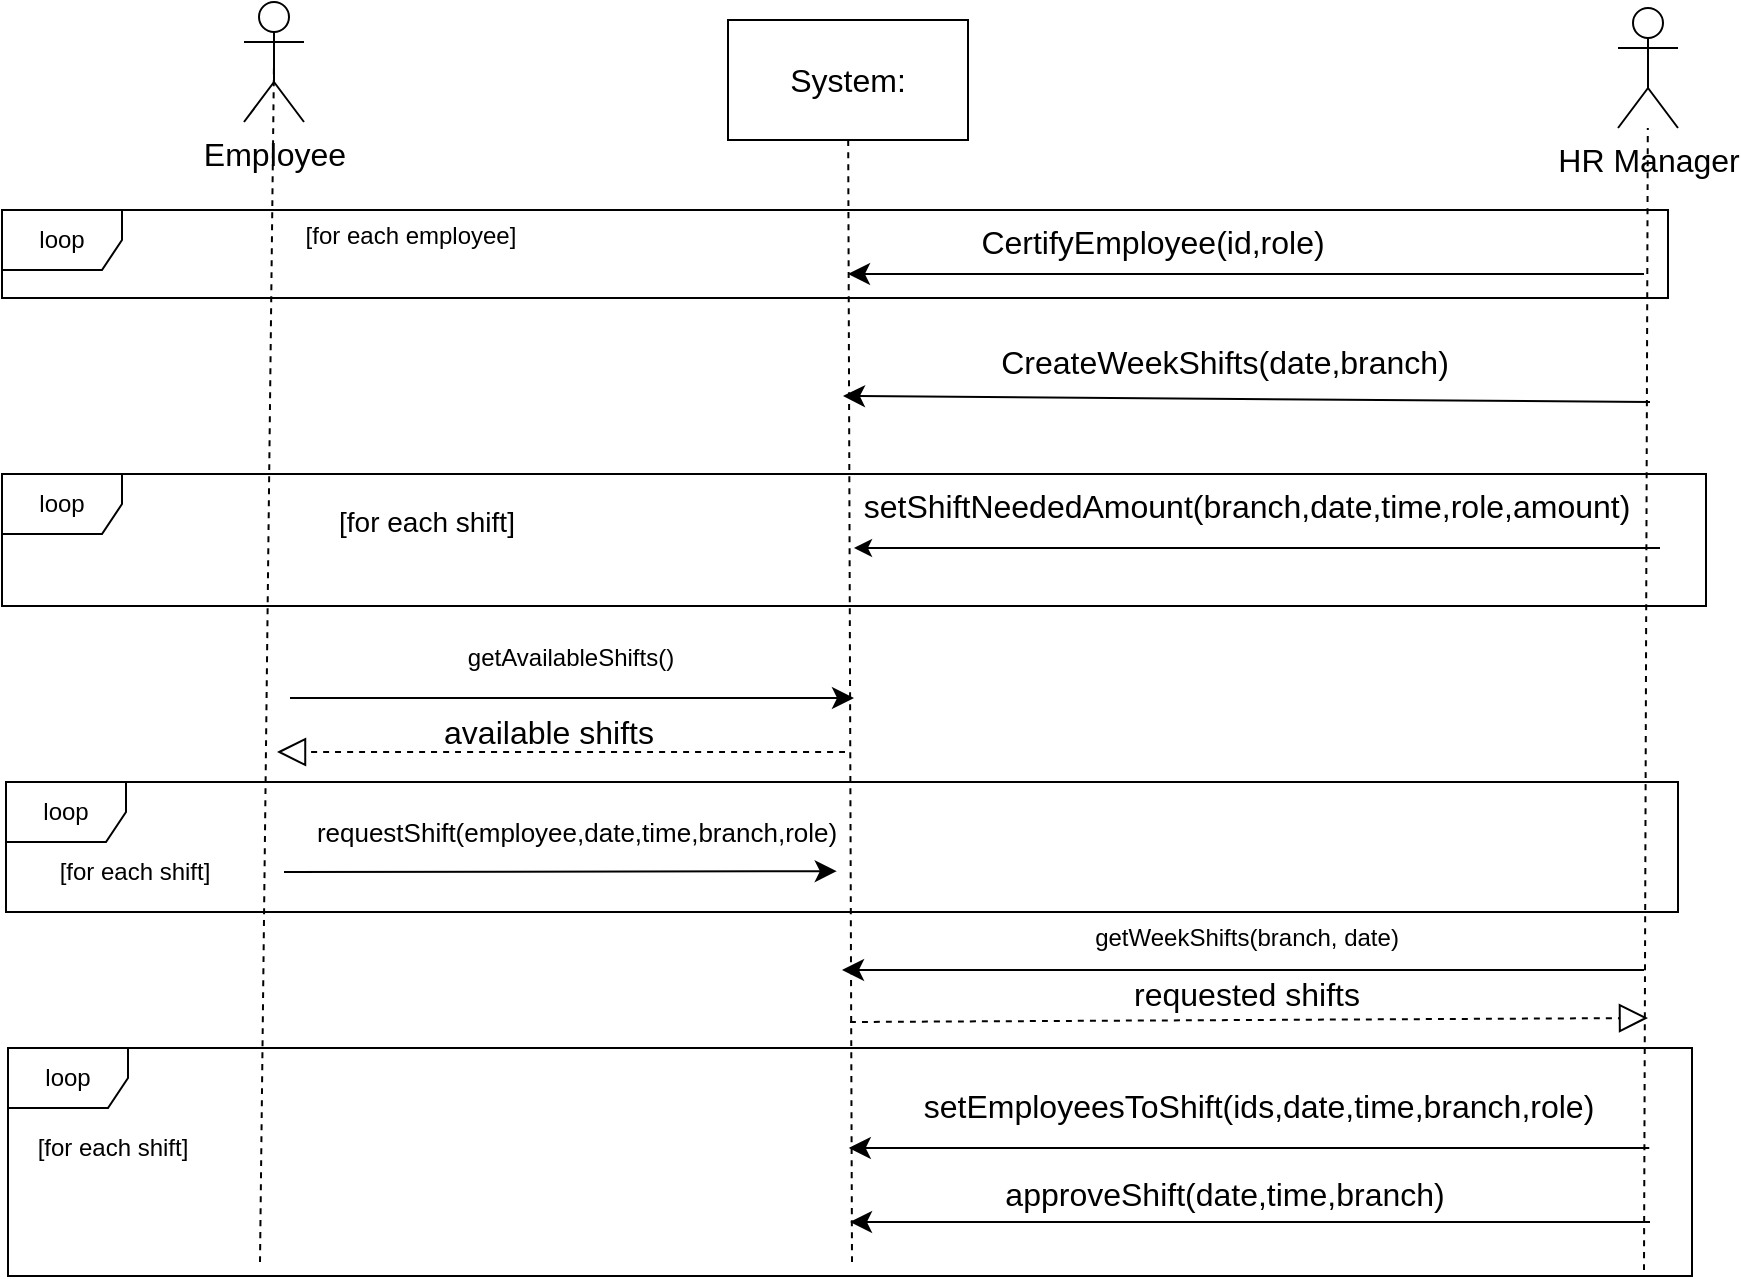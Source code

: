 <mxfile version="21.2.7" type="device" pages="7">
  <diagram name="1.B" id="R7q8_4NBVnyJe0U0NPkw">
    <mxGraphModel dx="2097" dy="626" grid="0" gridSize="10" guides="1" tooltips="1" connect="1" arrows="1" fold="1" page="0" pageScale="1" pageWidth="850" pageHeight="1100" math="0" shadow="0">
      <root>
        <mxCell id="0" />
        <mxCell id="1" parent="0" />
        <mxCell id="mrEQX8_86oGvg_mhK6Za-1" value="Employee" style="shape=umlActor;verticalLabelPosition=bottom;verticalAlign=top;html=1;outlineConnect=0;fontSize=16;fontStyle=0" parent="1" vertex="1">
          <mxGeometry x="-23" y="119" width="30" height="60" as="geometry" />
        </mxCell>
        <mxCell id="mrEQX8_86oGvg_mhK6Za-2" value="HR Manager" style="shape=umlActor;verticalLabelPosition=bottom;verticalAlign=top;html=1;outlineConnect=0;fontSize=16;" parent="1" vertex="1">
          <mxGeometry x="664" y="122" width="30" height="60" as="geometry" />
        </mxCell>
        <mxCell id="mrEQX8_86oGvg_mhK6Za-8" value="System:" style="rounded=0;whiteSpace=wrap;html=1;fontSize=16;fontStyle=0" parent="1" vertex="1">
          <mxGeometry x="219" y="128" width="120" height="60" as="geometry" />
        </mxCell>
        <mxCell id="mrEQX8_86oGvg_mhK6Za-9" value="" style="endArrow=none;dashed=1;html=1;rounded=0;fontSize=12;startSize=8;endSize=8;curved=1;entryX=0.5;entryY=0.5;entryDx=0;entryDy=0;entryPerimeter=0;fontStyle=1" parent="1" target="mrEQX8_86oGvg_mhK6Za-1" edge="1">
          <mxGeometry width="50" height="50" relative="1" as="geometry">
            <mxPoint x="-15" y="749" as="sourcePoint" />
            <mxPoint x="89" y="470" as="targetPoint" />
          </mxGeometry>
        </mxCell>
        <mxCell id="mrEQX8_86oGvg_mhK6Za-10" value="" style="endArrow=none;dashed=1;html=1;rounded=0;fontSize=12;startSize=8;endSize=8;curved=1;" parent="1" target="mrEQX8_86oGvg_mhK6Za-8" edge="1">
          <mxGeometry width="50" height="50" relative="1" as="geometry">
            <mxPoint x="281" y="749" as="sourcePoint" />
            <mxPoint x="310" y="311" as="targetPoint" />
          </mxGeometry>
        </mxCell>
        <mxCell id="mrEQX8_86oGvg_mhK6Za-11" value="" style="endArrow=none;dashed=1;html=1;rounded=0;fontSize=12;startSize=8;endSize=8;curved=1;" parent="1" target="mrEQX8_86oGvg_mhK6Za-2" edge="1">
          <mxGeometry width="50" height="50" relative="1" as="geometry">
            <mxPoint x="677" y="753" as="sourcePoint" />
            <mxPoint x="504" y="286" as="targetPoint" />
          </mxGeometry>
        </mxCell>
        <mxCell id="mrEQX8_86oGvg_mhK6Za-12" value="" style="endArrow=classic;html=1;rounded=0;fontSize=12;startSize=8;endSize=8;curved=1;" parent="1" edge="1">
          <mxGeometry width="50" height="50" relative="1" as="geometry">
            <mxPoint x="677" y="255" as="sourcePoint" />
            <mxPoint x="279" y="255" as="targetPoint" />
          </mxGeometry>
        </mxCell>
        <mxCell id="mrEQX8_86oGvg_mhK6Za-13" value="CertifyEmployee(id,role)" style="text;html=1;align=center;verticalAlign=middle;resizable=0;points=[];autosize=1;strokeColor=none;fillColor=none;fontSize=16;" parent="1" vertex="1">
          <mxGeometry x="336" y="223" width="190" height="31" as="geometry" />
        </mxCell>
        <mxCell id="mrEQX8_86oGvg_mhK6Za-14" value="CreateWeekShifts(date,branch)" style="text;html=1;align=center;verticalAlign=middle;resizable=0;points=[];autosize=1;strokeColor=none;fillColor=none;fontSize=16;fontStyle=0" parent="1" vertex="1">
          <mxGeometry x="346" y="283" width="242" height="31" as="geometry" />
        </mxCell>
        <mxCell id="mrEQX8_86oGvg_mhK6Za-15" value="" style="endArrow=classic;html=1;rounded=0;fontSize=12;startSize=8;endSize=8;curved=1;" parent="1" edge="1">
          <mxGeometry width="50" height="50" relative="1" as="geometry">
            <mxPoint x="680" y="319" as="sourcePoint" />
            <mxPoint x="276.5" y="316" as="targetPoint" />
          </mxGeometry>
        </mxCell>
        <mxCell id="mrEQX8_86oGvg_mhK6Za-16" value="" style="endArrow=classic;html=1;rounded=0;fontSize=12;startSize=8;endSize=8;curved=1;entryX=0.969;entryY=1.199;entryDx=0;entryDy=0;entryPerimeter=0;" parent="1" target="mrEQX8_86oGvg_mhK6Za-18" edge="1">
          <mxGeometry width="50" height="50" relative="1" as="geometry">
            <mxPoint x="-3" y="554" as="sourcePoint" />
            <mxPoint x="280" y="478" as="targetPoint" />
          </mxGeometry>
        </mxCell>
        <mxCell id="mrEQX8_86oGvg_mhK6Za-17" value="" style="endArrow=classic;html=1;rounded=0;fontSize=12;startSize=8;endSize=8;curved=1;" parent="1" edge="1">
          <mxGeometry width="50" height="50" relative="1" as="geometry">
            <mxPoint x="679.63" y="692" as="sourcePoint" />
            <mxPoint x="279.38" y="692" as="targetPoint" />
          </mxGeometry>
        </mxCell>
        <mxCell id="mrEQX8_86oGvg_mhK6Za-18" value="requestShift(employee,date,time,branch,role)" style="text;html=1;align=center;verticalAlign=middle;resizable=0;points=[];autosize=1;strokeColor=none;fillColor=none;fontSize=13;fontStyle=0" parent="1" vertex="1">
          <mxGeometry x="4" y="520" width="278" height="28" as="geometry" />
        </mxCell>
        <mxCell id="mrEQX8_86oGvg_mhK6Za-19" value="setEmployeesToShift(ids,date,time,branch,role)" style="text;html=1;align=center;verticalAlign=middle;resizable=0;points=[];autosize=1;strokeColor=none;fillColor=none;fontSize=16;" parent="1" vertex="1">
          <mxGeometry x="307" y="655" width="353" height="31" as="geometry" />
        </mxCell>
        <mxCell id="mrEQX8_86oGvg_mhK6Za-20" value="" style="endArrow=classic;html=1;rounded=0;fontSize=12;startSize=8;endSize=8;curved=1;" parent="1" edge="1">
          <mxGeometry width="50" height="50" relative="1" as="geometry">
            <mxPoint x="680" y="729" as="sourcePoint" />
            <mxPoint x="280" y="729" as="targetPoint" />
          </mxGeometry>
        </mxCell>
        <mxCell id="mrEQX8_86oGvg_mhK6Za-21" value="approveShift(date,time,branch)" style="text;html=1;align=center;verticalAlign=middle;resizable=0;points=[];autosize=1;strokeColor=none;fillColor=none;fontSize=16;" parent="1" vertex="1">
          <mxGeometry x="348" y="699" width="238" height="31" as="geometry" />
        </mxCell>
        <mxCell id="mrEQX8_86oGvg_mhK6Za-22" value="" style="endArrow=block;dashed=1;endFill=0;endSize=12;html=1;rounded=0;fontSize=12;curved=1;" parent="1" edge="1">
          <mxGeometry width="160" relative="1" as="geometry">
            <mxPoint x="277.5" y="494" as="sourcePoint" />
            <mxPoint x="-6.5" y="494" as="targetPoint" />
          </mxGeometry>
        </mxCell>
        <mxCell id="mrEQX8_86oGvg_mhK6Za-23" value="available shifts" style="text;html=1;align=center;verticalAlign=middle;resizable=0;points=[];autosize=1;strokeColor=none;fillColor=none;fontSize=16;" parent="1" vertex="1">
          <mxGeometry x="67" y="468" width="123" height="31" as="geometry" />
        </mxCell>
        <mxCell id="mrEQX8_86oGvg_mhK6Za-24" value="" style="endArrow=block;dashed=1;endFill=0;endSize=12;html=1;rounded=0;fontSize=12;curved=1;" parent="1" edge="1">
          <mxGeometry width="160" relative="1" as="geometry">
            <mxPoint x="280" y="629" as="sourcePoint" />
            <mxPoint x="679" y="627" as="targetPoint" />
          </mxGeometry>
        </mxCell>
        <mxCell id="mrEQX8_86oGvg_mhK6Za-25" value="requested shifts" style="text;html=1;align=center;verticalAlign=middle;resizable=0;points=[];autosize=1;strokeColor=none;fillColor=none;fontSize=16;" parent="1" vertex="1">
          <mxGeometry x="412.5" y="599" width="131" height="31" as="geometry" />
        </mxCell>
        <mxCell id="nHXSfHECtdbfN8Qo_8sT-1" value="loop" style="shape=umlFrame;whiteSpace=wrap;html=1;pointerEvents=0;" parent="1" vertex="1">
          <mxGeometry x="-141" y="642" width="842" height="114" as="geometry" />
        </mxCell>
        <mxCell id="nHXSfHECtdbfN8Qo_8sT-2" value="[for each shift]" style="text;html=1;align=center;verticalAlign=middle;resizable=0;points=[];autosize=1;strokeColor=none;fillColor=none;" parent="1" vertex="1">
          <mxGeometry x="-136" y="679" width="93" height="26" as="geometry" />
        </mxCell>
        <mxCell id="nHXSfHECtdbfN8Qo_8sT-3" value="" style="endArrow=classic;html=1;rounded=0;fontSize=12;startSize=8;endSize=8;curved=1;" parent="1" edge="1">
          <mxGeometry width="50" height="50" relative="1" as="geometry">
            <mxPoint y="467" as="sourcePoint" />
            <mxPoint x="282" y="467" as="targetPoint" />
          </mxGeometry>
        </mxCell>
        <mxCell id="nHXSfHECtdbfN8Qo_8sT-4" value="getAvailableShifts()" style="text;html=1;align=center;verticalAlign=middle;resizable=0;points=[];autosize=1;strokeColor=none;fillColor=none;" parent="1" vertex="1">
          <mxGeometry x="79" y="434" width="121" height="26" as="geometry" />
        </mxCell>
        <mxCell id="nHXSfHECtdbfN8Qo_8sT-5" value="" style="endArrow=classic;html=1;rounded=0;fontSize=12;startSize=8;endSize=8;curved=1;" parent="1" edge="1">
          <mxGeometry width="50" height="50" relative="1" as="geometry">
            <mxPoint x="677" y="603" as="sourcePoint" />
            <mxPoint x="276" y="603" as="targetPoint" />
          </mxGeometry>
        </mxCell>
        <mxCell id="nHXSfHECtdbfN8Qo_8sT-6" value="getWeekShifts(branch, date)" style="text;html=1;align=center;verticalAlign=middle;resizable=0;points=[];autosize=1;strokeColor=none;fillColor=none;" parent="1" vertex="1">
          <mxGeometry x="393" y="574" width="170" height="26" as="geometry" />
        </mxCell>
        <mxCell id="nHXSfHECtdbfN8Qo_8sT-7" value="loop" style="shape=umlFrame;whiteSpace=wrap;html=1;pointerEvents=0;" parent="1" vertex="1">
          <mxGeometry x="-142" y="509" width="836" height="65" as="geometry" />
        </mxCell>
        <mxCell id="nHXSfHECtdbfN8Qo_8sT-8" value="[for each shift]" style="text;html=1;align=center;verticalAlign=middle;resizable=0;points=[];autosize=1;strokeColor=none;fillColor=none;" parent="1" vertex="1">
          <mxGeometry x="-125" y="541" width="93" height="26" as="geometry" />
        </mxCell>
        <mxCell id="nHXSfHECtdbfN8Qo_8sT-9" value="loop" style="shape=umlFrame;whiteSpace=wrap;html=1;pointerEvents=0;" parent="1" vertex="1">
          <mxGeometry x="-144" y="223" width="833" height="44" as="geometry" />
        </mxCell>
        <mxCell id="nHXSfHECtdbfN8Qo_8sT-10" value="[for each employee]" style="text;html=1;align=center;verticalAlign=middle;resizable=0;points=[];autosize=1;strokeColor=none;fillColor=none;" parent="1" vertex="1">
          <mxGeometry x="-2" y="223" width="123" height="26" as="geometry" />
        </mxCell>
        <mxCell id="GamjLrqh1I5vymOzsgUH-1" value="" style="endArrow=classic;html=1;rounded=0;" edge="1" parent="1">
          <mxGeometry width="50" height="50" relative="1" as="geometry">
            <mxPoint x="685" y="392" as="sourcePoint" />
            <mxPoint x="282" y="392" as="targetPoint" />
          </mxGeometry>
        </mxCell>
        <mxCell id="GamjLrqh1I5vymOzsgUH-3" value="&lt;font size=&quot;3&quot;&gt;setShiftNeededAmount(branch,date,time,role,amount)&lt;/font&gt;" style="text;html=1;align=center;verticalAlign=middle;resizable=0;points=[];autosize=1;strokeColor=none;fillColor=none;" vertex="1" parent="1">
          <mxGeometry x="277.5" y="355" width="401" height="31" as="geometry" />
        </mxCell>
        <mxCell id="GamjLrqh1I5vymOzsgUH-5" value="loop" style="shape=umlFrame;whiteSpace=wrap;html=1;pointerEvents=0;" vertex="1" parent="1">
          <mxGeometry x="-144" y="355" width="852" height="66" as="geometry" />
        </mxCell>
        <mxCell id="GamjLrqh1I5vymOzsgUH-6" value="&lt;font style=&quot;font-size: 14px;&quot;&gt;[for each shift]&lt;/font&gt;" style="text;html=1;align=center;verticalAlign=middle;resizable=0;points=[];autosize=1;strokeColor=none;fillColor=none;" vertex="1" parent="1">
          <mxGeometry x="15" y="364" width="106" height="29" as="geometry" />
        </mxCell>
      </root>
    </mxGraphModel>
  </diagram>
  <diagram id="DqYd8ctL5kt28eMUJC4n" name="2.B - CertifyEmployee">
    <mxGraphModel dx="1588" dy="438" grid="0" gridSize="10" guides="1" tooltips="1" connect="1" arrows="1" fold="1" page="0" pageScale="1" pageWidth="850" pageHeight="1100" math="0" shadow="0">
      <root>
        <mxCell id="0" />
        <mxCell id="1" parent="0" />
        <mxCell id="oZUv8AewUqYfmy0BVFPK-1" value="Employee" style="rounded=0;whiteSpace=wrap;html=1;fontSize=16;" parent="1" vertex="1">
          <mxGeometry x="512" y="68" width="120" height="60" as="geometry" />
        </mxCell>
        <mxCell id="oZUv8AewUqYfmy0BVFPK-2" value="EmployeesController" style="rounded=0;whiteSpace=wrap;html=1;fontSize=16;" parent="1" vertex="1">
          <mxGeometry x="8" y="66" width="176" height="60" as="geometry" />
        </mxCell>
        <mxCell id="oZUv8AewUqYfmy0BVFPK-3" value="" style="endArrow=none;dashed=1;html=1;rounded=0;fontSize=12;startSize=8;endSize=8;curved=1;" parent="1" source="oZUv8AewUqYfmy0BVFPK-5" target="oZUv8AewUqYfmy0BVFPK-2" edge="1">
          <mxGeometry width="50" height="50" relative="1" as="geometry">
            <mxPoint x="96" y="384" as="sourcePoint" />
            <mxPoint x="164" y="174" as="targetPoint" />
          </mxGeometry>
        </mxCell>
        <mxCell id="oZUv8AewUqYfmy0BVFPK-4" value="" style="endArrow=none;dashed=1;html=1;rounded=0;fontSize=12;startSize=8;endSize=8;curved=1;" parent="1" source="oZUv8AewUqYfmy0BVFPK-9" target="oZUv8AewUqYfmy0BVFPK-1" edge="1">
          <mxGeometry width="50" height="50" relative="1" as="geometry">
            <mxPoint x="571.5" y="378" as="sourcePoint" />
            <mxPoint x="571.5" y="122" as="targetPoint" />
          </mxGeometry>
        </mxCell>
        <mxCell id="oZUv8AewUqYfmy0BVFPK-6" value="" style="endArrow=none;dashed=1;html=1;rounded=0;fontSize=12;startSize=8;endSize=8;curved=1;" parent="1" target="oZUv8AewUqYfmy0BVFPK-5" edge="1">
          <mxGeometry width="50" height="50" relative="1" as="geometry">
            <mxPoint x="96" y="593" as="sourcePoint" />
            <mxPoint x="96" y="128" as="targetPoint" />
          </mxGeometry>
        </mxCell>
        <mxCell id="oZUv8AewUqYfmy0BVFPK-11" style="edgeStyle=elbowEdgeStyle;curved=0;rounded=0;orthogonalLoop=1;jettySize=auto;html=1;elbow=vertical;fontSize=12;startSize=8;endSize=8;" parent="1" target="oZUv8AewUqYfmy0BVFPK-9" edge="1">
          <mxGeometry relative="1" as="geometry">
            <mxPoint x="101" y="425.412" as="sourcePoint" />
            <mxPoint x="616" y="425.412" as="targetPoint" />
          </mxGeometry>
        </mxCell>
        <mxCell id="oZUv8AewUqYfmy0BVFPK-5" value="" style="html=1;points=[];perimeter=orthogonalPerimeter;outlineConnect=0;targetShapes=umlLifeline;portConstraint=eastwest;newEdgeStyle={&quot;edgeStyle&quot;:&quot;elbowEdgeStyle&quot;,&quot;elbow&quot;:&quot;vertical&quot;,&quot;curved&quot;:0,&quot;rounded&quot;:0};fontSize=16;" parent="1" vertex="1">
          <mxGeometry x="91" y="164" width="10" height="297" as="geometry" />
        </mxCell>
        <mxCell id="oZUv8AewUqYfmy0BVFPK-7" value="" style="endArrow=classic;html=1;rounded=0;fontSize=12;startSize=8;endSize=8;curved=1;" parent="1" target="oZUv8AewUqYfmy0BVFPK-5" edge="1">
          <mxGeometry width="50" height="50" relative="1" as="geometry">
            <mxPoint x="-86" y="169" as="sourcePoint" />
            <mxPoint x="-30" y="159" as="targetPoint" />
            <Array as="points">
              <mxPoint x="37" y="169" />
            </Array>
          </mxGeometry>
        </mxCell>
        <mxCell id="oZUv8AewUqYfmy0BVFPK-8" value="certifyEmployee(id,role)" style="text;html=1;align=center;verticalAlign=middle;resizable=0;points=[];autosize=1;strokeColor=none;fillColor=none;fontSize=14;" parent="1" vertex="1">
          <mxGeometry x="-86" y="140" width="165" height="29" as="geometry" />
        </mxCell>
        <mxCell id="oZUv8AewUqYfmy0BVFPK-10" value="" style="endArrow=none;dashed=1;html=1;rounded=0;fontSize=12;startSize=8;endSize=8;curved=1;" parent="1" edge="1">
          <mxGeometry width="50" height="50" relative="1" as="geometry">
            <mxPoint x="572" y="592.233" as="sourcePoint" />
            <mxPoint x="572" y="371.0" as="targetPoint" />
          </mxGeometry>
        </mxCell>
        <mxCell id="oZUv8AewUqYfmy0BVFPK-9" value="" style="html=1;points=[];perimeter=orthogonalPerimeter;outlineConnect=0;targetShapes=umlLifeline;portConstraint=eastwest;newEdgeStyle={&quot;edgeStyle&quot;:&quot;elbowEdgeStyle&quot;,&quot;elbow&quot;:&quot;vertical&quot;,&quot;curved&quot;:0,&quot;rounded&quot;:0};fontSize=16;" parent="1" vertex="1">
          <mxGeometry x="567" y="422" width="10" height="17" as="geometry" />
        </mxCell>
        <mxCell id="oZUv8AewUqYfmy0BVFPK-12" value="addRole(role)" style="text;html=1;align=center;verticalAlign=middle;resizable=0;points=[];autosize=1;strokeColor=none;fillColor=none;fontSize=12;" parent="1" vertex="1">
          <mxGeometry x="454" y="402" width="91" height="26" as="geometry" />
        </mxCell>
        <mxCell id="7Phxq5gtAP7ryyXN7q0N-1" value="EmployeeDAO" style="rounded=0;whiteSpace=wrap;html=1;fontSize=16;" parent="1" vertex="1">
          <mxGeometry x="242" y="66" width="176" height="60" as="geometry" />
        </mxCell>
        <mxCell id="7Phxq5gtAP7ryyXN7q0N-2" value="" style="endArrow=classic;html=1;rounded=0;fontSize=12;startSize=8;endSize=8;curved=1;" parent="1" target="7Phxq5gtAP7ryyXN7q0N-4" edge="1">
          <mxGeometry width="50" height="50" relative="1" as="geometry">
            <mxPoint x="101" y="176" as="sourcePoint" />
            <mxPoint x="326" y="176" as="targetPoint" />
            <Array as="points">
              <mxPoint x="224" y="176" />
            </Array>
          </mxGeometry>
        </mxCell>
        <mxCell id="7Phxq5gtAP7ryyXN7q0N-3" value="" style="endArrow=none;dashed=1;html=1;rounded=0;fontSize=12;startSize=8;endSize=8;edgeStyle=orthogonalEdgeStyle;" parent="1" source="G-CMCVNf2ADFvF74HGsg-8" edge="1">
          <mxGeometry width="50" height="50" relative="1" as="geometry">
            <mxPoint x="330" y="587" as="sourcePoint" />
            <mxPoint x="329.58" y="126" as="targetPoint" />
            <Array as="points">
              <mxPoint x="330" y="262" />
            </Array>
          </mxGeometry>
        </mxCell>
        <mxCell id="7Phxq5gtAP7ryyXN7q0N-4" value="" style="html=1;points=[];perimeter=orthogonalPerimeter;outlineConnect=0;targetShapes=umlLifeline;portConstraint=eastwest;newEdgeStyle={&quot;edgeStyle&quot;:&quot;elbowEdgeStyle&quot;,&quot;elbow&quot;:&quot;vertical&quot;,&quot;curved&quot;:0,&quot;rounded&quot;:0};fontSize=16;" parent="1" vertex="1">
          <mxGeometry x="325" y="176" width="10" height="167" as="geometry" />
        </mxCell>
        <mxCell id="7Phxq5gtAP7ryyXN7q0N-5" value="getEmployee(employeeId)" style="text;html=1;align=center;verticalAlign=middle;resizable=0;points=[];autosize=1;strokeColor=none;fillColor=none;fontSize=13;" parent="1" vertex="1">
          <mxGeometry x="130" y="151" width="170" height="28" as="geometry" />
        </mxCell>
        <mxCell id="G-CMCVNf2ADFvF74HGsg-1" value="executeRead(selectQuery)" style="edgeStyle=elbowEdgeStyle;curved=0;rounded=0;orthogonalLoop=1;jettySize=auto;html=1;elbow=vertical;fontSize=12;startSize=8;endSize=8;" parent="1" source="7Phxq5gtAP7ryyXN7q0N-4" target="G-CMCVNf2ADFvF74HGsg-2" edge="1">
          <mxGeometry relative="1" as="geometry">
            <mxPoint x="368.5" y="298" as="sourcePoint" />
            <mxPoint x="558.5" y="358" as="targetPoint" />
            <Array as="points">
              <mxPoint x="633.5" y="298" />
              <mxPoint x="368.5" y="328" />
              <mxPoint x="696.5" y="358" />
              <mxPoint x="702.5" y="371" />
              <mxPoint x="670.5" y="382" />
              <mxPoint x="696.5" y="366" />
              <mxPoint x="692.5" y="369" />
              <mxPoint x="690.5" y="375" />
              <mxPoint x="514.5" y="381" />
            </Array>
            <mxPoint as="offset" />
          </mxGeometry>
        </mxCell>
        <mxCell id="G-CMCVNf2ADFvF74HGsg-3" value="database call" style="edgeStyle=elbowEdgeStyle;curved=0;rounded=0;orthogonalLoop=1;jettySize=auto;html=1;elbow=vertical;fontSize=12;startSize=8;endSize=8;endArrow=open;endFill=0;" parent="1" edge="1">
          <mxGeometry x="0.003" relative="1" as="geometry">
            <mxPoint x="744.5" y="305.5" as="sourcePoint" />
            <mxPoint x="870.5" y="307.5" as="targetPoint" />
            <Array as="points">
              <mxPoint x="1123.5" y="307.5" />
              <mxPoint x="1129.5" y="320.5" />
              <mxPoint x="1097.5" y="331.5" />
              <mxPoint x="1123.5" y="315.5" />
              <mxPoint x="1119.5" y="318.5" />
              <mxPoint x="1117.5" y="324.5" />
              <mxPoint x="941.5" y="330.5" />
            </Array>
            <mxPoint as="offset" />
          </mxGeometry>
        </mxCell>
        <mxCell id="G-CMCVNf2ADFvF74HGsg-4" value="" style="shape=waypoint;sketch=0;fillStyle=solid;size=6;pointerEvents=1;points=[];fillColor=none;resizable=0;rotatable=0;perimeter=centerPerimeter;snapToPoint=1;strokeWidth=3;" parent="1" vertex="1">
          <mxGeometry x="864.5" y="298" width="20" height="20" as="geometry" />
        </mxCell>
        <mxCell id="G-CMCVNf2ADFvF74HGsg-5" value="alt" style="shape=umlFrame;whiteSpace=wrap;html=1;pointerEvents=0;" parent="1" vertex="1">
          <mxGeometry x="-49.5" y="283" width="948.5" height="110" as="geometry" />
        </mxCell>
        <mxCell id="G-CMCVNf2ADFvF74HGsg-6" value="[employee not in cache]" style="text;html=1;strokeColor=none;fillColor=none;align=center;verticalAlign=middle;whiteSpace=wrap;rounded=0;fontSize=10;" parent="1" vertex="1">
          <mxGeometry x="-44.5" y="312" width="117" height="30" as="geometry" />
        </mxCell>
        <mxCell id="G-CMCVNf2ADFvF74HGsg-7" value="[employee in cache]" style="text;html=1;strokeColor=none;fillColor=none;align=center;verticalAlign=middle;whiteSpace=wrap;rounded=0;fontSize=10;" parent="1" vertex="1">
          <mxGeometry x="-36.5" y="359" width="93" height="30" as="geometry" />
        </mxCell>
        <mxCell id="G-CMCVNf2ADFvF74HGsg-9" value="employee" style="edgeStyle=elbowEdgeStyle;curved=0;rounded=0;orthogonalLoop=1;jettySize=auto;html=1;elbow=vertical;fontSize=12;startSize=8;endSize=8;dashed=1;" parent="1" source="G-CMCVNf2ADFvF74HGsg-8" edge="1">
          <mxGeometry relative="1" as="geometry">
            <mxPoint x="310.5" y="384" as="sourcePoint" />
            <mxPoint x="100.5" y="383" as="targetPoint" />
            <Array as="points">
              <mxPoint x="168.5" y="383" />
              <mxPoint x="125.5" y="395" />
              <mxPoint x="186.5" y="383" />
            </Array>
          </mxGeometry>
        </mxCell>
        <mxCell id="G-CMCVNf2ADFvF74HGsg-10" value="employee" style="edgeStyle=elbowEdgeStyle;curved=0;rounded=0;orthogonalLoop=1;jettySize=auto;html=1;elbow=vertical;fontSize=12;startSize=8;endSize=8;dashed=1;" parent="1" edge="1">
          <mxGeometry relative="1" as="geometry">
            <mxPoint x="307.5" y="343" as="sourcePoint" />
            <mxPoint x="100.5" y="343" as="targetPoint" />
            <Array as="points">
              <mxPoint x="325" y="343" />
              <mxPoint x="119.5" y="356" />
              <mxPoint x="180.5" y="344" />
            </Array>
          </mxGeometry>
        </mxCell>
        <mxCell id="G-CMCVNf2ADFvF74HGsg-11" value="" style="endArrow=none;dashed=1;html=1;dashPattern=1 3;strokeWidth=2;rounded=0;edgeStyle=orthogonalEdgeStyle;entryX=1;entryY=0.69;entryDx=0;entryDy=0;entryPerimeter=0;exitX=0;exitY=0.692;exitDx=0;exitDy=0;exitPerimeter=0;" parent="1" source="G-CMCVNf2ADFvF74HGsg-5" target="G-CMCVNf2ADFvF74HGsg-5" edge="1">
          <mxGeometry width="50" height="50" relative="1" as="geometry">
            <mxPoint x="134.5" y="357" as="sourcePoint" />
            <mxPoint x="860.5" y="355" as="targetPoint" />
            <Array as="points">
              <mxPoint x="860.5" y="357" />
            </Array>
          </mxGeometry>
        </mxCell>
        <mxCell id="IDjdF1vXpPkfuxPIbD8z-1" value="alt" style="shape=umlFrame;whiteSpace=wrap;html=1;pointerEvents=0;" parent="1" vertex="1">
          <mxGeometry x="-85" y="208" width="998" height="330" as="geometry" />
        </mxCell>
        <mxCell id="IDjdF1vXpPkfuxPIbD8z-2" value="" style="endArrow=none;dashed=1;html=1;dashPattern=1 3;strokeWidth=2;rounded=0;entryX=0.999;entryY=0.791;entryDx=0;entryDy=0;entryPerimeter=0;" parent="1" target="IDjdF1vXpPkfuxPIbD8z-1" edge="1">
          <mxGeometry width="50" height="50" relative="1" as="geometry">
            <mxPoint x="-83" y="470" as="sourcePoint" />
            <mxPoint x="888" y="471" as="targetPoint" />
          </mxGeometry>
        </mxCell>
        <mxCell id="IDjdF1vXpPkfuxPIbD8z-3" value="" style="html=1;points=[];perimeter=orthogonalPerimeter;outlineConnect=0;targetShapes=umlLifeline;portConstraint=eastwest;newEdgeStyle={&quot;edgeStyle&quot;:&quot;elbowEdgeStyle&quot;,&quot;elbow&quot;:&quot;vertical&quot;,&quot;curved&quot;:0,&quot;rounded&quot;:0};fontSize=16;" parent="1" vertex="1">
          <mxGeometry x="91" y="468" width="10" height="53" as="geometry" />
        </mxCell>
        <mxCell id="IDjdF1vXpPkfuxPIbD8z-4" style="edgeStyle=elbowEdgeStyle;curved=0;rounded=0;orthogonalLoop=1;jettySize=auto;html=1;elbow=vertical;fontSize=12;startSize=8;endSize=8;dashed=1;" parent="1" source="IDjdF1vXpPkfuxPIbD8z-3" edge="1">
          <mxGeometry relative="1" as="geometry">
            <mxPoint x="96" y="515" as="sourcePoint" />
            <mxPoint x="-55" y="526" as="targetPoint" />
            <Array as="points">
              <mxPoint x="74" y="526" />
              <mxPoint x="-70" y="497" />
              <mxPoint x="-172" y="510" />
            </Array>
          </mxGeometry>
        </mxCell>
        <mxCell id="IDjdF1vXpPkfuxPIbD8z-5" value="error, employee doesn&#39;t exist" style="text;html=1;align=center;verticalAlign=middle;resizable=0;points=[];autosize=1;strokeColor=none;fillColor=none;fontSize=11;" parent="1" vertex="1">
          <mxGeometry x="-64" y="502" width="158" height="25" as="geometry" />
        </mxCell>
        <mxCell id="IDjdF1vXpPkfuxPIbD8z-6" value="[employee exists]" style="text;html=1;strokeColor=none;fillColor=none;align=center;verticalAlign=middle;whiteSpace=wrap;rounded=0;fontSize=11;" parent="1" vertex="1">
          <mxGeometry x="-74" y="242" width="90" height="30" as="geometry" />
        </mxCell>
        <mxCell id="IDjdF1vXpPkfuxPIbD8z-7" value="[employee doesn&#39;t exist]" style="text;html=1;strokeColor=none;fillColor=none;align=center;verticalAlign=middle;whiteSpace=wrap;rounded=0;fontSize=11;" parent="1" vertex="1">
          <mxGeometry x="-71" y="478" width="123" height="30" as="geometry" />
        </mxCell>
        <mxCell id="IDjdF1vXpPkfuxPIbD8z-8" value="error, employee doesn&#39;t exist" style="edgeStyle=elbowEdgeStyle;curved=0;rounded=0;orthogonalLoop=1;jettySize=auto;html=1;elbow=vertical;fontSize=12;startSize=8;endSize=8;dashed=1;" parent="1" source="IDjdF1vXpPkfuxPIbD8z-9" target="IDjdF1vXpPkfuxPIbD8z-3" edge="1">
          <mxGeometry relative="1" as="geometry">
            <mxPoint x="311" y="479" as="sourcePoint" />
            <mxPoint x="102" y="489" as="targetPoint" />
            <Array as="points">
              <mxPoint x="261" y="490" />
              <mxPoint x="169" y="478" />
              <mxPoint x="126" y="490" />
              <mxPoint x="187" y="478" />
            </Array>
          </mxGeometry>
        </mxCell>
        <mxCell id="oidYcyK7URY5r51OX16U-1" value="" style="endArrow=none;dashed=1;html=1;rounded=0;fontSize=12;startSize=8;endSize=8;edgeStyle=orthogonalEdgeStyle;" parent="1" source="6AzHsDfWV27FaMEPhD4F-2" target="G-CMCVNf2ADFvF74HGsg-8" edge="1">
          <mxGeometry width="50" height="50" relative="1" as="geometry">
            <mxPoint x="330" y="587" as="sourcePoint" />
            <mxPoint x="329.58" y="126" as="targetPoint" />
            <Array as="points">
              <mxPoint x="330" y="470" />
            </Array>
          </mxGeometry>
        </mxCell>
        <mxCell id="G-CMCVNf2ADFvF74HGsg-8" value="" style="html=1;points=[];perimeter=orthogonalPerimeter;outlineConnect=0;targetShapes=umlLifeline;portConstraint=eastwest;newEdgeStyle={&quot;edgeStyle&quot;:&quot;elbowEdgeStyle&quot;,&quot;elbow&quot;:&quot;vertical&quot;,&quot;curved&quot;:0,&quot;rounded&quot;:0};fontSize=16;" parent="1" vertex="1">
          <mxGeometry x="325" y="359" width="10" height="22" as="geometry" />
        </mxCell>
        <mxCell id="6AzHsDfWV27FaMEPhD4F-1" value="update(employee)" style="edgeStyle=elbowEdgeStyle;curved=0;rounded=0;orthogonalLoop=1;jettySize=auto;html=1;elbow=vertical;fontSize=10;startSize=8;endSize=8;" parent="1" target="6AzHsDfWV27FaMEPhD4F-2" edge="1">
          <mxGeometry relative="1" as="geometry">
            <mxPoint x="101" y="446.28" as="sourcePoint" />
            <mxPoint x="325" y="446" as="targetPoint" />
            <Array as="points" />
          </mxGeometry>
        </mxCell>
        <mxCell id="6AzHsDfWV27FaMEPhD4F-3" value="" style="endArrow=none;dashed=1;html=1;rounded=0;fontSize=12;startSize=8;endSize=8;edgeStyle=orthogonalEdgeStyle;" parent="1" target="6AzHsDfWV27FaMEPhD4F-2" edge="1">
          <mxGeometry width="50" height="50" relative="1" as="geometry">
            <mxPoint x="330" y="587" as="sourcePoint" />
            <mxPoint x="330" y="381" as="targetPoint" />
            <Array as="points">
              <mxPoint x="330" y="470" />
            </Array>
          </mxGeometry>
        </mxCell>
        <mxCell id="6AzHsDfWV27FaMEPhD4F-2" value="" style="html=1;points=[];perimeter=orthogonalPerimeter;outlineConnect=0;targetShapes=umlLifeline;portConstraint=eastwest;newEdgeStyle={&quot;edgeStyle&quot;:&quot;elbowEdgeStyle&quot;,&quot;elbow&quot;:&quot;vertical&quot;,&quot;curved&quot;:0,&quot;rounded&quot;:0};fontSize=16;" parent="1" vertex="1">
          <mxGeometry x="325" y="442" width="10" height="22" as="geometry" />
        </mxCell>
        <mxCell id="IDjdF1vXpPkfuxPIbD8z-9" value="" style="html=1;points=[];perimeter=orthogonalPerimeter;outlineConnect=0;targetShapes=umlLifeline;portConstraint=eastwest;newEdgeStyle={&quot;edgeStyle&quot;:&quot;elbowEdgeStyle&quot;,&quot;elbow&quot;:&quot;vertical&quot;,&quot;curved&quot;:0,&quot;rounded&quot;:0};fontSize=16;" parent="1" vertex="1">
          <mxGeometry x="325" y="471" width="10" height="16" as="geometry" />
        </mxCell>
        <mxCell id="1K079H3gUt0cupcqGqSC-1" value="SQLExecutor" style="rounded=0;whiteSpace=wrap;html=1;fontSize=13;" parent="1" vertex="1">
          <mxGeometry x="682" y="68" width="120" height="60" as="geometry" />
        </mxCell>
        <mxCell id="1K079H3gUt0cupcqGqSC-2" value="" style="endArrow=none;dashed=1;html=1;rounded=0;fontSize=12;startSize=8;endSize=8;entryX=0.5;entryY=1;entryDx=0;entryDy=0;edgeStyle=orthogonalEdgeStyle;" parent="1" target="1K079H3gUt0cupcqGqSC-1" edge="1">
          <mxGeometry width="50" height="50" relative="1" as="geometry">
            <mxPoint x="741" y="595" as="sourcePoint" />
            <mxPoint x="741" y="105" as="targetPoint" />
            <Array as="points">
              <mxPoint x="741" y="475" />
            </Array>
          </mxGeometry>
        </mxCell>
        <mxCell id="1K079H3gUt0cupcqGqSC-3" value="executeWrite(updateQuery)" style="edgeStyle=elbowEdgeStyle;curved=0;rounded=0;orthogonalLoop=1;jettySize=auto;html=1;elbow=vertical;fontSize=12;startSize=8;endSize=8;" parent="1" source="6AzHsDfWV27FaMEPhD4F-2" target="1K079H3gUt0cupcqGqSC-4" edge="1">
          <mxGeometry relative="1" as="geometry">
            <mxPoint x="453" y="449" as="sourcePoint" />
            <mxPoint x="789" y="449" as="targetPoint" />
            <Array as="points">
              <mxPoint x="722" y="449" />
              <mxPoint x="457" y="479" />
              <mxPoint x="785" y="509" />
              <mxPoint x="791" y="522" />
              <mxPoint x="759" y="533" />
              <mxPoint x="785" y="517" />
              <mxPoint x="781" y="520" />
              <mxPoint x="779" y="526" />
              <mxPoint x="603" y="532" />
            </Array>
            <mxPoint as="offset" />
          </mxGeometry>
        </mxCell>
        <mxCell id="1K079H3gUt0cupcqGqSC-4" value="" style="html=1;points=[];perimeter=orthogonalPerimeter;outlineConnect=0;targetShapes=umlLifeline;portConstraint=eastwest;newEdgeStyle={&quot;edgeStyle&quot;:&quot;elbowEdgeStyle&quot;,&quot;elbow&quot;:&quot;vertical&quot;,&quot;curved&quot;:0,&quot;rounded&quot;:0};fontSize=16;" parent="1" vertex="1">
          <mxGeometry x="737" y="448" width="10" height="12" as="geometry" />
        </mxCell>
        <mxCell id="1K079H3gUt0cupcqGqSC-5" value="database call" style="edgeStyle=elbowEdgeStyle;curved=0;rounded=0;orthogonalLoop=1;jettySize=auto;html=1;elbow=vertical;fontSize=12;startSize=8;endSize=8;endArrow=open;endFill=0;" parent="1" edge="1">
          <mxGeometry x="0.003" relative="1" as="geometry">
            <mxPoint x="747" y="449" as="sourcePoint" />
            <mxPoint x="873" y="451" as="targetPoint" />
            <Array as="points">
              <mxPoint x="1126" y="451" />
              <mxPoint x="1132" y="464" />
              <mxPoint x="1100" y="475" />
              <mxPoint x="1126" y="459" />
              <mxPoint x="1122" y="462" />
              <mxPoint x="1120" y="468" />
              <mxPoint x="944" y="474" />
            </Array>
            <mxPoint as="offset" />
          </mxGeometry>
        </mxCell>
        <mxCell id="1K079H3gUt0cupcqGqSC-6" value="" style="shape=waypoint;sketch=0;fillStyle=solid;size=6;pointerEvents=1;points=[];fillColor=none;resizable=0;rotatable=0;perimeter=centerPerimeter;snapToPoint=1;strokeWidth=3;" parent="1" vertex="1">
          <mxGeometry x="866" y="442" width="20" height="20" as="geometry" />
        </mxCell>
        <mxCell id="G-CMCVNf2ADFvF74HGsg-2" value="" style="html=1;points=[];perimeter=orthogonalPerimeter;outlineConnect=0;targetShapes=umlLifeline;portConstraint=eastwest;newEdgeStyle={&quot;edgeStyle&quot;:&quot;elbowEdgeStyle&quot;,&quot;elbow&quot;:&quot;vertical&quot;,&quot;curved&quot;:0,&quot;rounded&quot;:0};fontSize=16;" parent="1" vertex="1">
          <mxGeometry x="736.5" y="297" width="10" height="41" as="geometry" />
        </mxCell>
      </root>
    </mxGraphModel>
  </diagram>
  <diagram name="2.B - CreateWeekShifts" id="_nGjwL93HBUAx8A8Tt44">
    <mxGraphModel dx="1588" dy="838" grid="0" gridSize="10" guides="1" tooltips="1" connect="1" arrows="1" fold="1" page="0" pageScale="1" pageWidth="850" pageHeight="1100" math="0" shadow="0">
      <root>
        <mxCell id="jOYo0XQYVlry2C9t137M-0" />
        <mxCell id="jOYo0XQYVlry2C9t137M-1" parent="jOYo0XQYVlry2C9t137M-0" />
        <mxCell id="T_k8yo_sEed5-uTTkiTT-0" value="ShiftsController" style="rounded=0;whiteSpace=wrap;html=1;fontSize=16;" parent="jOYo0XQYVlry2C9t137M-1" vertex="1">
          <mxGeometry x="323" y="-48" width="120" height="60" as="geometry" />
        </mxCell>
        <mxCell id="T_k8yo_sEed5-uTTkiTT-1" value="EmployeesService" style="rounded=0;whiteSpace=wrap;html=1;fontSize=16;" parent="jOYo0XQYVlry2C9t137M-1" vertex="1">
          <mxGeometry x="34" y="-48" width="141" height="60" as="geometry" />
        </mxCell>
        <mxCell id="T_k8yo_sEed5-uTTkiTT-2" value="" style="endArrow=none;dashed=1;html=1;rounded=0;fontSize=12;startSize=8;endSize=8;curved=1;" parent="jOYo0XQYVlry2C9t137M-1" source="T_k8yo_sEed5-uTTkiTT-6" target="T_k8yo_sEed5-uTTkiTT-1" edge="1">
          <mxGeometry width="50" height="50" relative="1" as="geometry">
            <mxPoint x="105" y="268" as="sourcePoint" />
            <mxPoint x="173" y="58" as="targetPoint" />
          </mxGeometry>
        </mxCell>
        <mxCell id="T_k8yo_sEed5-uTTkiTT-3" value="" style="endArrow=none;dashed=1;html=1;rounded=0;fontSize=12;startSize=8;endSize=8;curved=1;" parent="jOYo0XQYVlry2C9t137M-1" source="T_k8yo_sEed5-uTTkiTT-10" target="T_k8yo_sEed5-uTTkiTT-0" edge="1">
          <mxGeometry width="50" height="50" relative="1" as="geometry">
            <mxPoint x="382.5" y="262" as="sourcePoint" />
            <mxPoint x="382.5" y="6" as="targetPoint" />
          </mxGeometry>
        </mxCell>
        <mxCell id="T_k8yo_sEed5-uTTkiTT-4" value="" style="endArrow=none;dashed=1;html=1;rounded=0;fontSize=12;startSize=8;endSize=8;curved=1;" parent="jOYo0XQYVlry2C9t137M-1" edge="1">
          <mxGeometry width="50" height="50" relative="1" as="geometry">
            <mxPoint x="105" y="526" as="sourcePoint" />
            <mxPoint x="105" y="392" as="targetPoint" />
          </mxGeometry>
        </mxCell>
        <mxCell id="T_k8yo_sEed5-uTTkiTT-5" style="edgeStyle=elbowEdgeStyle;curved=0;rounded=0;orthogonalLoop=1;jettySize=auto;html=1;elbow=vertical;fontSize=12;startSize=8;endSize=8;" parent="jOYo0XQYVlry2C9t137M-1" source="T_k8yo_sEed5-uTTkiTT-6" target="T_k8yo_sEed5-uTTkiTT-10" edge="1">
          <mxGeometry relative="1" as="geometry">
            <Array as="points">
              <mxPoint x="259" y="95" />
            </Array>
          </mxGeometry>
        </mxCell>
        <mxCell id="T_k8yo_sEed5-uTTkiTT-6" value="" style="html=1;points=[];perimeter=orthogonalPerimeter;outlineConnect=0;targetShapes=umlLifeline;portConstraint=eastwest;newEdgeStyle={&quot;edgeStyle&quot;:&quot;elbowEdgeStyle&quot;,&quot;elbow&quot;:&quot;vertical&quot;,&quot;curved&quot;:0,&quot;rounded&quot;:0};fontSize=16;" parent="jOYo0XQYVlry2C9t137M-1" vertex="1">
          <mxGeometry x="100" y="48" width="10" height="342" as="geometry" />
        </mxCell>
        <mxCell id="T_k8yo_sEed5-uTTkiTT-7" value="" style="endArrow=classic;html=1;rounded=0;fontSize=12;startSize=8;endSize=8;curved=1;" parent="jOYo0XQYVlry2C9t137M-1" target="T_k8yo_sEed5-uTTkiTT-6" edge="1">
          <mxGeometry width="50" height="50" relative="1" as="geometry">
            <mxPoint x="-150" y="53" as="sourcePoint" />
            <mxPoint x="-21" y="43" as="targetPoint" />
            <Array as="points">
              <mxPoint x="46" y="53" />
            </Array>
          </mxGeometry>
        </mxCell>
        <mxCell id="T_k8yo_sEed5-uTTkiTT-8" value="createWeekShift(weekStart,branch)" style="text;html=1;align=center;verticalAlign=middle;resizable=0;points=[];autosize=1;strokeColor=none;fillColor=none;fontSize=15;" parent="jOYo0XQYVlry2C9t137M-1" vertex="1">
          <mxGeometry x="-162" y="22" width="255" height="30" as="geometry" />
        </mxCell>
        <mxCell id="T_k8yo_sEed5-uTTkiTT-9" value="" style="endArrow=none;dashed=1;html=1;rounded=0;fontSize=12;startSize=8;endSize=8;curved=1;" parent="jOYo0XQYVlry2C9t137M-1" target="T_k8yo_sEed5-uTTkiTT-10" edge="1">
          <mxGeometry width="50" height="50" relative="1" as="geometry">
            <mxPoint x="383" y="534" as="sourcePoint" />
            <mxPoint x="383" y="277" as="targetPoint" />
          </mxGeometry>
        </mxCell>
        <mxCell id="T_k8yo_sEed5-uTTkiTT-10" value="" style="html=1;points=[];perimeter=orthogonalPerimeter;outlineConnect=0;targetShapes=umlLifeline;portConstraint=eastwest;newEdgeStyle={&quot;edgeStyle&quot;:&quot;elbowEdgeStyle&quot;,&quot;elbow&quot;:&quot;vertical&quot;,&quot;curved&quot;:0,&quot;rounded&quot;:0};fontSize=16;" parent="jOYo0XQYVlry2C9t137M-1" vertex="1">
          <mxGeometry x="378" y="94" width="10" height="167" as="geometry" />
        </mxCell>
        <mxCell id="T_k8yo_sEed5-uTTkiTT-11" value="createWeekShifts(weekStart,branch)" style="text;html=1;align=center;verticalAlign=middle;resizable=0;points=[];autosize=1;strokeColor=none;fillColor=none;fontSize=15;" parent="jOYo0XQYVlry2C9t137M-1" vertex="1">
          <mxGeometry x="115" y="64" width="262" height="30" as="geometry" />
        </mxCell>
        <mxCell id="zj_A1ncMb0mb33JRPuzr-1" value="alt" style="shape=umlFrame;whiteSpace=wrap;html=1;pointerEvents=0;" parent="jOYo0XQYVlry2C9t137M-1" vertex="1">
          <mxGeometry x="-1" y="160" width="1193" height="240" as="geometry" />
        </mxCell>
        <mxCell id="zj_A1ncMb0mb33JRPuzr-2" value="" style="endArrow=none;dashed=1;html=1;dashPattern=1 3;strokeWidth=2;rounded=0;exitX=0;exitY=0.503;exitDx=0;exitDy=0;exitPerimeter=0;entryX=0.999;entryY=0.523;entryDx=0;entryDy=0;entryPerimeter=0;" parent="jOYo0XQYVlry2C9t137M-1" source="zj_A1ncMb0mb33JRPuzr-1" edge="1">
          <mxGeometry width="50" height="50" relative="1" as="geometry">
            <mxPoint x="62" y="281.44" as="sourcePoint" />
            <mxPoint x="1190.87" y="286.52" as="targetPoint" />
          </mxGeometry>
        </mxCell>
        <mxCell id="zj_A1ncMb0mb33JRPuzr-3" value="" style="html=1;points=[];perimeter=orthogonalPerimeter;outlineConnect=0;targetShapes=umlLifeline;portConstraint=eastwest;newEdgeStyle={&quot;edgeStyle&quot;:&quot;elbowEdgeStyle&quot;,&quot;elbow&quot;:&quot;vertical&quot;,&quot;curved&quot;:0,&quot;rounded&quot;:0};fontSize=16;" parent="jOYo0XQYVlry2C9t137M-1" vertex="1">
          <mxGeometry x="378" y="282" width="10" height="91" as="geometry" />
        </mxCell>
        <mxCell id="zj_A1ncMb0mb33JRPuzr-4" style="edgeStyle=elbowEdgeStyle;curved=0;rounded=0;orthogonalLoop=1;jettySize=auto;html=1;elbow=vertical;fontSize=12;startSize=8;endSize=8;dashed=1;" parent="jOYo0XQYVlry2C9t137M-1" edge="1">
          <mxGeometry relative="1" as="geometry">
            <mxPoint x="378" y="370" as="sourcePoint" />
            <mxPoint x="110" y="370" as="targetPoint" />
            <Array as="points">
              <mxPoint x="251" y="370" />
              <mxPoint x="149" y="383" />
            </Array>
          </mxGeometry>
        </mxCell>
        <mxCell id="zj_A1ncMb0mb33JRPuzr-5" value="invalid week, shifts already exist" style="text;html=1;align=center;verticalAlign=middle;resizable=0;points=[];autosize=1;strokeColor=none;fillColor=none;fontSize=13;" parent="jOYo0XQYVlry2C9t137M-1" vertex="1">
          <mxGeometry x="145" y="339.5" width="203" height="28" as="geometry" />
        </mxCell>
        <mxCell id="zj_A1ncMb0mb33JRPuzr-6" value="Shift" style="rounded=0;whiteSpace=wrap;html=1;fontSize=16;" parent="jOYo0XQYVlry2C9t137M-1" vertex="1">
          <mxGeometry x="762" y="-53" width="120" height="60" as="geometry" />
        </mxCell>
        <mxCell id="zj_A1ncMb0mb33JRPuzr-7" value="Shift" style="rounded=0;whiteSpace=wrap;html=1;fontSize=16;" parent="jOYo0XQYVlry2C9t137M-1" vertex="1">
          <mxGeometry x="766" y="-47" width="120" height="60" as="geometry" />
        </mxCell>
        <mxCell id="zj_A1ncMb0mb33JRPuzr-8" value="Shift" style="rounded=0;whiteSpace=wrap;html=1;fontSize=16;" parent="jOYo0XQYVlry2C9t137M-1" vertex="1">
          <mxGeometry x="771" y="-40" width="120" height="60" as="geometry" />
        </mxCell>
        <mxCell id="zj_A1ncMb0mb33JRPuzr-9" value="" style="endArrow=none;dashed=1;html=1;rounded=0;fontSize=12;startSize=8;endSize=8;entryX=0.5;entryY=1;entryDx=0;entryDy=0;edgeStyle=orthogonalEdgeStyle;" parent="jOYo0XQYVlry2C9t137M-1" target="zj_A1ncMb0mb33JRPuzr-8" edge="1">
          <mxGeometry width="50" height="50" relative="1" as="geometry">
            <mxPoint x="831" y="522" as="sourcePoint" />
            <mxPoint x="828" y="91" as="targetPoint" />
            <Array as="points">
              <mxPoint x="831" y="293" />
            </Array>
          </mxGeometry>
        </mxCell>
        <mxCell id="zj_A1ncMb0mb33JRPuzr-13" value="ShiftDAO" style="rounded=0;whiteSpace=wrap;html=1;fontSize=16;" parent="jOYo0XQYVlry2C9t137M-1" vertex="1">
          <mxGeometry x="571" y="-48" width="120" height="60" as="geometry" />
        </mxCell>
        <mxCell id="zj_A1ncMb0mb33JRPuzr-16" value="" style="endArrow=none;dashed=1;html=1;rounded=0;fontSize=12;startSize=8;endSize=8;entryX=0.5;entryY=1;entryDx=0;entryDy=0;edgeStyle=orthogonalEdgeStyle;" parent="jOYo0XQYVlry2C9t137M-1" target="zj_A1ncMb0mb33JRPuzr-13" edge="1">
          <mxGeometry width="50" height="50" relative="1" as="geometry">
            <mxPoint x="633" y="530" as="sourcePoint" />
            <mxPoint x="115" y="22" as="targetPoint" />
            <Array as="points">
              <mxPoint x="631" y="530" />
            </Array>
          </mxGeometry>
        </mxCell>
        <mxCell id="zj_A1ncMb0mb33JRPuzr-23" style="edgeStyle=elbowEdgeStyle;curved=0;rounded=0;orthogonalLoop=1;jettySize=auto;html=1;elbow=vertical;fontSize=10;startSize=8;endSize=8;" parent="jOYo0XQYVlry2C9t137M-1" target="zj_A1ncMb0mb33JRPuzr-41" edge="1">
          <mxGeometry relative="1" as="geometry">
            <mxPoint x="388" y="149" as="sourcePoint" />
            <mxPoint x="630" y="148" as="targetPoint" />
            <Array as="points" />
          </mxGeometry>
        </mxCell>
        <mxCell id="zj_A1ncMb0mb33JRPuzr-24" value="shiftExists(branch,date,time)" style="text;html=1;align=center;verticalAlign=middle;resizable=0;points=[];autosize=1;strokeColor=none;fillColor=none;fontSize=12;" parent="jOYo0XQYVlry2C9t137M-1" vertex="1">
          <mxGeometry x="417" y="122" width="169" height="26" as="geometry" />
        </mxCell>
        <mxCell id="zj_A1ncMb0mb33JRPuzr-25" value="loop" style="shape=umlFrame;whiteSpace=wrap;html=1;pointerEvents=0;" parent="jOYo0XQYVlry2C9t137M-1" vertex="1">
          <mxGeometry y="102" width="1192" height="58" as="geometry" />
        </mxCell>
        <mxCell id="zj_A1ncMb0mb33JRPuzr-27" value="[for each date in week of weekStart]" style="text;html=1;strokeColor=none;fillColor=none;align=center;verticalAlign=middle;whiteSpace=wrap;rounded=0;fontSize=10;" parent="jOYo0XQYVlry2C9t137M-1" vertex="1">
          <mxGeometry x="115" y="104" width="180" height="30" as="geometry" />
        </mxCell>
        <mxCell id="zj_A1ncMb0mb33JRPuzr-29" value="false" style="edgeStyle=elbowEdgeStyle;curved=0;rounded=0;orthogonalLoop=1;jettySize=auto;html=1;elbow=vertical;fontSize=11;startSize=8;endSize=8;dashed=1;" parent="jOYo0XQYVlry2C9t137M-1" target="T_k8yo_sEed5-uTTkiTT-10" edge="1">
          <mxGeometry relative="1" as="geometry">
            <mxPoint x="631" y="189" as="sourcePoint" />
            <mxPoint x="640" y="158" as="targetPoint" />
            <Array as="points">
              <mxPoint x="540" y="167" />
              <mxPoint x="490" y="177" />
              <mxPoint x="447" y="189" />
              <mxPoint x="508" y="177" />
            </Array>
          </mxGeometry>
        </mxCell>
        <mxCell id="zj_A1ncMb0mb33JRPuzr-30" value="[valid shift dates]" style="text;html=1;strokeColor=none;fillColor=none;align=center;verticalAlign=middle;whiteSpace=wrap;rounded=0;fontSize=11;" parent="jOYo0XQYVlry2C9t137M-1" vertex="1">
          <mxGeometry x="118" y="175" width="90" height="30" as="geometry" />
        </mxCell>
        <mxCell id="zj_A1ncMb0mb33JRPuzr-31" value="[a shift already exist]" style="text;html=1;strokeColor=none;fillColor=none;align=center;verticalAlign=middle;whiteSpace=wrap;rounded=0;fontSize=11;" parent="jOYo0XQYVlry2C9t137M-1" vertex="1">
          <mxGeometry x="106" y="286" width="123" height="30" as="geometry" />
        </mxCell>
        <mxCell id="zj_A1ncMb0mb33JRPuzr-32" value="true" style="edgeStyle=elbowEdgeStyle;curved=0;rounded=0;orthogonalLoop=1;jettySize=auto;html=1;elbow=vertical;fontSize=12;startSize=8;endSize=8;dashed=1;" parent="jOYo0XQYVlry2C9t137M-1" edge="1">
          <mxGeometry relative="1" as="geometry">
            <mxPoint x="632" y="293" as="sourcePoint" />
            <mxPoint x="388" y="292" as="targetPoint" />
            <Array as="points">
              <mxPoint x="490" y="292" />
              <mxPoint x="447" y="304" />
              <mxPoint x="508" y="292" />
            </Array>
          </mxGeometry>
        </mxCell>
        <mxCell id="zj_A1ncMb0mb33JRPuzr-33" value="shift = create()" style="text;html=1;align=center;verticalAlign=middle;resizable=0;points=[];autosize=1;strokeColor=none;fillColor=none;fontSize=12;" parent="jOYo0XQYVlry2C9t137M-1" vertex="1">
          <mxGeometry x="660" y="186" width="95" height="26" as="geometry" />
        </mxCell>
        <mxCell id="zj_A1ncMb0mb33JRPuzr-36" value="loop" style="shape=umlFrame;whiteSpace=wrap;html=1;pointerEvents=0;" parent="jOYo0XQYVlry2C9t137M-1" vertex="1">
          <mxGeometry x="246" y="186" width="931" height="85" as="geometry" />
        </mxCell>
        <mxCell id="zj_A1ncMb0mb33JRPuzr-37" value="create(shift)" style="text;html=1;align=center;verticalAlign=middle;resizable=0;points=[];autosize=1;strokeColor=none;fillColor=none;fontSize=12;" parent="jOYo0XQYVlry2C9t137M-1" vertex="1">
          <mxGeometry x="478" y="219" width="81" height="26" as="geometry" />
        </mxCell>
        <mxCell id="zj_A1ncMb0mb33JRPuzr-38" value="[for each date]" style="text;html=1;strokeColor=none;fillColor=none;align=center;verticalAlign=middle;whiteSpace=wrap;rounded=0;fontSize=8;" parent="jOYo0XQYVlry2C9t137M-1" vertex="1">
          <mxGeometry x="298" y="183" width="90" height="30" as="geometry" />
        </mxCell>
        <mxCell id="zj_A1ncMb0mb33JRPuzr-40" style="edgeStyle=elbowEdgeStyle;curved=0;rounded=0;orthogonalLoop=1;jettySize=auto;html=1;elbow=vertical;fontSize=10;startSize=8;endSize=8;" parent="jOYo0XQYVlry2C9t137M-1" target="zj_A1ncMb0mb33JRPuzr-47" edge="1">
          <mxGeometry relative="1" as="geometry">
            <mxPoint x="388" y="241" as="sourcePoint" />
            <mxPoint x="630" y="243" as="targetPoint" />
            <Array as="points">
              <mxPoint x="767" y="243" />
              <mxPoint x="773" y="256" />
              <mxPoint x="741" y="267" />
              <mxPoint x="767" y="251" />
              <mxPoint x="763" y="254" />
              <mxPoint x="761" y="260" />
              <mxPoint x="585" y="266" />
            </Array>
          </mxGeometry>
        </mxCell>
        <mxCell id="zj_A1ncMb0mb33JRPuzr-41" value="" style="html=1;points=[];perimeter=orthogonalPerimeter;outlineConnect=0;targetShapes=umlLifeline;portConstraint=eastwest;newEdgeStyle={&quot;edgeStyle&quot;:&quot;elbowEdgeStyle&quot;,&quot;elbow&quot;:&quot;vertical&quot;,&quot;curved&quot;:0,&quot;rounded&quot;:0};fontSize=16;" parent="jOYo0XQYVlry2C9t137M-1" vertex="1">
          <mxGeometry x="627" y="146" width="10" height="21" as="geometry" />
        </mxCell>
        <mxCell id="zj_A1ncMb0mb33JRPuzr-42" value="" style="html=1;points=[];perimeter=orthogonalPerimeter;outlineConnect=0;targetShapes=umlLifeline;portConstraint=eastwest;newEdgeStyle={&quot;edgeStyle&quot;:&quot;elbowEdgeStyle&quot;,&quot;elbow&quot;:&quot;vertical&quot;,&quot;curved&quot;:0,&quot;rounded&quot;:0};fontSize=16;" parent="jOYo0XQYVlry2C9t137M-1" vertex="1">
          <mxGeometry x="626" y="286" width="10" height="7" as="geometry" />
        </mxCell>
        <mxCell id="zj_A1ncMb0mb33JRPuzr-43" value="" style="html=1;points=[];perimeter=orthogonalPerimeter;outlineConnect=0;targetShapes=umlLifeline;portConstraint=eastwest;newEdgeStyle={&quot;edgeStyle&quot;:&quot;elbowEdgeStyle&quot;,&quot;elbow&quot;:&quot;vertical&quot;,&quot;curved&quot;:0,&quot;rounded&quot;:0};fontSize=16;" parent="jOYo0XQYVlry2C9t137M-1" vertex="1">
          <mxGeometry x="826" y="205" width="10" height="16" as="geometry" />
        </mxCell>
        <mxCell id="zj_A1ncMb0mb33JRPuzr-35" style="edgeStyle=elbowEdgeStyle;curved=0;rounded=0;orthogonalLoop=1;jettySize=auto;html=1;elbow=vertical;fontSize=10;startSize=8;endSize=8;" parent="jOYo0XQYVlry2C9t137M-1" target="zj_A1ncMb0mb33JRPuzr-43" edge="1">
          <mxGeometry relative="1" as="geometry">
            <mxPoint x="388" y="206" as="sourcePoint" />
            <mxPoint x="775" y="208" as="targetPoint" />
            <Array as="points">
              <mxPoint x="767" y="208" />
              <mxPoint x="773" y="221" />
              <mxPoint x="741" y="232" />
              <mxPoint x="767" y="216" />
              <mxPoint x="763" y="219" />
              <mxPoint x="761" y="225" />
              <mxPoint x="585" y="231" />
            </Array>
          </mxGeometry>
        </mxCell>
        <mxCell id="zj_A1ncMb0mb33JRPuzr-44" value="SQLExecutor" style="rounded=0;whiteSpace=wrap;html=1;fontSize=16;" parent="jOYo0XQYVlry2C9t137M-1" vertex="1">
          <mxGeometry x="968" y="-48" width="120" height="60" as="geometry" />
        </mxCell>
        <mxCell id="zj_A1ncMb0mb33JRPuzr-46" value="" style="endArrow=none;dashed=1;html=1;rounded=0;fontSize=12;startSize=8;endSize=8;entryX=0.5;entryY=1;entryDx=0;entryDy=0;edgeStyle=orthogonalEdgeStyle;" parent="jOYo0XQYVlry2C9t137M-1" edge="1">
          <mxGeometry width="50" height="50" relative="1" as="geometry">
            <mxPoint x="1029" y="530" as="sourcePoint" />
            <mxPoint x="1027" y="12" as="targetPoint" />
            <Array as="points">
              <mxPoint x="1027" y="530" />
            </Array>
          </mxGeometry>
        </mxCell>
        <mxCell id="zj_A1ncMb0mb33JRPuzr-47" value="" style="html=1;points=[];perimeter=orthogonalPerimeter;outlineConnect=0;targetShapes=umlLifeline;portConstraint=eastwest;newEdgeStyle={&quot;edgeStyle&quot;:&quot;elbowEdgeStyle&quot;,&quot;elbow&quot;:&quot;vertical&quot;,&quot;curved&quot;:0,&quot;rounded&quot;:0};fontSize=16;" parent="jOYo0XQYVlry2C9t137M-1" vertex="1">
          <mxGeometry x="629" y="241" width="10" height="21" as="geometry" />
        </mxCell>
        <mxCell id="zj_A1ncMb0mb33JRPuzr-48" value="executeWrite(insertQuery)" style="edgeStyle=elbowEdgeStyle;curved=0;rounded=0;orthogonalLoop=1;jettySize=auto;html=1;elbow=vertical;fontSize=12;startSize=8;endSize=8;" parent="jOYo0XQYVlry2C9t137M-1" target="zj_A1ncMb0mb33JRPuzr-49" edge="1">
          <mxGeometry relative="1" as="geometry">
            <mxPoint x="639" y="243" as="sourcePoint" />
            <mxPoint x="880" y="245" as="targetPoint" />
            <Array as="points">
              <mxPoint x="1018" y="245" />
              <mxPoint x="1024" y="258" />
              <mxPoint x="992" y="269" />
              <mxPoint x="1018" y="253" />
              <mxPoint x="1014" y="256" />
              <mxPoint x="1012" y="262" />
              <mxPoint x="836" y="268" />
            </Array>
            <mxPoint as="offset" />
          </mxGeometry>
        </mxCell>
        <mxCell id="zj_A1ncMb0mb33JRPuzr-49" value="" style="html=1;points=[];perimeter=orthogonalPerimeter;outlineConnect=0;targetShapes=umlLifeline;portConstraint=eastwest;newEdgeStyle={&quot;edgeStyle&quot;:&quot;elbowEdgeStyle&quot;,&quot;elbow&quot;:&quot;vertical&quot;,&quot;curved&quot;:0,&quot;rounded&quot;:0};fontSize=16;" parent="jOYo0XQYVlry2C9t137M-1" vertex="1">
          <mxGeometry x="1022" y="239" width="10" height="21" as="geometry" />
        </mxCell>
        <mxCell id="zj_A1ncMb0mb33JRPuzr-52" value="database call" style="edgeStyle=elbowEdgeStyle;curved=0;rounded=0;orthogonalLoop=1;jettySize=auto;html=1;elbow=vertical;fontSize=12;startSize=8;endSize=8;endArrow=open;endFill=0;" parent="jOYo0XQYVlry2C9t137M-1" edge="1">
          <mxGeometry x="0.003" relative="1" as="geometry">
            <mxPoint x="1032" y="243" as="sourcePoint" />
            <mxPoint x="1158" y="245" as="targetPoint" />
            <Array as="points">
              <mxPoint x="1411" y="245" />
              <mxPoint x="1417" y="258" />
              <mxPoint x="1385" y="269" />
              <mxPoint x="1411" y="253" />
              <mxPoint x="1407" y="256" />
              <mxPoint x="1405" y="262" />
              <mxPoint x="1229" y="268" />
            </Array>
            <mxPoint as="offset" />
          </mxGeometry>
        </mxCell>
        <mxCell id="zj_A1ncMb0mb33JRPuzr-55" value="" style="shape=waypoint;sketch=0;fillStyle=solid;size=6;pointerEvents=1;points=[];fillColor=none;resizable=0;rotatable=0;perimeter=centerPerimeter;snapToPoint=1;strokeWidth=3;" parent="jOYo0XQYVlry2C9t137M-1" vertex="1">
          <mxGeometry x="1153" y="235" width="20" height="20" as="geometry" />
        </mxCell>
        <mxCell id="dEzyBhXld81sQjZ-6-2I-0" value="error" style="edgeStyle=elbowEdgeStyle;curved=0;rounded=0;orthogonalLoop=1;jettySize=auto;html=1;elbow=vertical;fontSize=12;startSize=8;endSize=8;dashed=1;" parent="jOYo0XQYVlry2C9t137M-1" edge="1">
          <mxGeometry relative="1" as="geometry">
            <mxPoint x="100" y="388.83" as="sourcePoint" />
            <mxPoint x="9" y="390" as="targetPoint" />
            <Array as="points">
              <mxPoint x="-11" y="390" />
              <mxPoint x="-113" y="403" />
            </Array>
          </mxGeometry>
        </mxCell>
        <mxCell id="Go3I1PediAOjBPe6KOFw-0" value="[for each time in [Morning,Evening]]" style="text;html=1;strokeColor=none;fillColor=none;align=center;verticalAlign=middle;whiteSpace=wrap;rounded=0;fontSize=10;" parent="jOYo0XQYVlry2C9t137M-1" vertex="1">
          <mxGeometry x="121" y="120" width="166" height="30" as="geometry" />
        </mxCell>
      </root>
    </mxGraphModel>
  </diagram>
  <diagram name="2.B - RequestShift" id="Cl_cMOTN3WkoxeQz0Klu">
    <mxGraphModel dx="1988" dy="838" grid="0" gridSize="10" guides="1" tooltips="1" connect="1" arrows="1" fold="1" page="0" pageScale="1" pageWidth="850" pageHeight="1100" math="0" shadow="0">
      <root>
        <mxCell id="JuZh17-F-vDbslg2i78l-0" />
        <mxCell id="JuZh17-F-vDbslg2i78l-1" parent="JuZh17-F-vDbslg2i78l-0" />
        <mxCell id="rdLS-RtFzbrQArKJxgvy-0" value="" style="endArrow=none;dashed=1;html=1;rounded=0;fontSize=12;startSize=8;endSize=8;edgeStyle=orthogonalEdgeStyle;" parent="JuZh17-F-vDbslg2i78l-1" target="hag9XPnfv15hnS0A6lmt-0" edge="1">
          <mxGeometry width="50" height="50" relative="1" as="geometry">
            <mxPoint x="-381" y="428.714" as="sourcePoint" />
            <mxPoint x="-380" y="-180" as="targetPoint" />
            <Array as="points">
              <mxPoint x="-381" y="322" />
              <mxPoint x="-381" y="322" />
            </Array>
          </mxGeometry>
        </mxCell>
        <mxCell id="XMZcGOKatbMcx5ow9bpQ-11" value="" style="html=1;points=[];perimeter=orthogonalPerimeter;outlineConnect=0;targetShapes=umlLifeline;portConstraint=eastwest;newEdgeStyle={&quot;edgeStyle&quot;:&quot;elbowEdgeStyle&quot;,&quot;elbow&quot;:&quot;vertical&quot;,&quot;curved&quot;:0,&quot;rounded&quot;:0};fontSize=16;" parent="JuZh17-F-vDbslg2i78l-1" vertex="1">
          <mxGeometry x="-386" y="290" width="10" height="70" as="geometry" />
        </mxCell>
        <mxCell id="uq7keZpLhVJihE_BYYWd-0" value="ShiftsController" style="rounded=0;whiteSpace=wrap;html=1;fontSize=14;" parent="JuZh17-F-vDbslg2i78l-1" vertex="1">
          <mxGeometry x="-120" y="-240" width="102" height="60" as="geometry" />
        </mxCell>
        <mxCell id="uq7keZpLhVJihE_BYYWd-3" value="" style="endArrow=none;dashed=1;html=1;rounded=0;fontSize=12;startSize=8;endSize=8;curved=1;" parent="JuZh17-F-vDbslg2i78l-1" source="uq7keZpLhVJihE_BYYWd-10" target="uq7keZpLhVJihE_BYYWd-0" edge="1">
          <mxGeometry width="50" height="50" relative="1" as="geometry">
            <mxPoint x="-69.5" y="150" as="sourcePoint" />
            <mxPoint x="-69.5" y="-106" as="targetPoint" />
          </mxGeometry>
        </mxCell>
        <mxCell id="uq7keZpLhVJihE_BYYWd-5" style="edgeStyle=elbowEdgeStyle;curved=0;rounded=0;orthogonalLoop=1;jettySize=auto;html=1;elbow=vertical;fontSize=12;startSize=8;endSize=8;exitX=0.038;exitY=1.005;exitDx=0;exitDy=0;exitPerimeter=0;" parent="JuZh17-F-vDbslg2i78l-1" source="XMZcGOKatbMcx5ow9bpQ-0" edge="1">
          <mxGeometry relative="1" as="geometry">
            <Array as="points">
              <mxPoint x="-227" y="21" />
            </Array>
            <mxPoint x="-637" y="21" as="sourcePoint" />
            <mxPoint x="-74" y="21" as="targetPoint" />
          </mxGeometry>
        </mxCell>
        <mxCell id="uq7keZpLhVJihE_BYYWd-7" value="" style="endArrow=classic;html=1;rounded=0;fontSize=12;startSize=8;endSize=8;curved=1;" parent="JuZh17-F-vDbslg2i78l-1" edge="1">
          <mxGeometry width="50" height="50" relative="1" as="geometry">
            <mxPoint x="-633" y="-96" as="sourcePoint" />
            <mxPoint x="-383" y="-96" as="targetPoint" />
            <Array as="points">
              <mxPoint x="-437" y="-96" />
            </Array>
          </mxGeometry>
        </mxCell>
        <mxCell id="uq7keZpLhVJihE_BYYWd-8" value="requestShift(employee,date,time,branch,role)" style="text;html=1;align=center;verticalAlign=middle;resizable=0;points=[];autosize=1;strokeColor=none;fillColor=none;fontSize=15;" parent="JuZh17-F-vDbslg2i78l-1" vertex="1">
          <mxGeometry x="-694" y="-126" width="318" height="30" as="geometry" />
        </mxCell>
        <mxCell id="uq7keZpLhVJihE_BYYWd-9" value="" style="endArrow=none;dashed=1;html=1;rounded=0;fontSize=12;startSize=8;endSize=8;edgeStyle=orthogonalEdgeStyle;" parent="JuZh17-F-vDbslg2i78l-1" target="uq7keZpLhVJihE_BYYWd-10" edge="1">
          <mxGeometry width="50" height="50" relative="1" as="geometry">
            <mxPoint x="-69" y="431" as="sourcePoint" />
            <mxPoint x="-69" y="165" as="targetPoint" />
            <Array as="points">
              <mxPoint x="-69" y="143" />
              <mxPoint x="-69" y="143" />
            </Array>
          </mxGeometry>
        </mxCell>
        <mxCell id="uq7keZpLhVJihE_BYYWd-10" value="" style="html=1;points=[];perimeter=orthogonalPerimeter;outlineConnect=0;targetShapes=umlLifeline;portConstraint=eastwest;newEdgeStyle={&quot;edgeStyle&quot;:&quot;elbowEdgeStyle&quot;,&quot;elbow&quot;:&quot;vertical&quot;,&quot;curved&quot;:0,&quot;rounded&quot;:0};fontSize=16;" parent="JuZh17-F-vDbslg2i78l-1" vertex="1">
          <mxGeometry x="-74" y="18" width="10" height="264" as="geometry" />
        </mxCell>
        <mxCell id="uq7keZpLhVJihE_BYYWd-12" value="alt" style="shape=umlFrame;whiteSpace=wrap;html=1;pointerEvents=0;" parent="JuZh17-F-vDbslg2i78l-1" vertex="1">
          <mxGeometry x="-548" y="48" width="1254" height="330" as="geometry" />
        </mxCell>
        <mxCell id="uq7keZpLhVJihE_BYYWd-13" value="" style="endArrow=none;dashed=1;html=1;dashPattern=1 3;strokeWidth=2;rounded=0;exitX=0.001;exitY=0.764;exitDx=0;exitDy=0;exitPerimeter=0;entryX=0.999;entryY=0.523;entryDx=0;entryDy=0;entryPerimeter=0;" parent="JuZh17-F-vDbslg2i78l-1" source="uq7keZpLhVJihE_BYYWd-12" edge="1">
          <mxGeometry width="50" height="50" relative="1" as="geometry">
            <mxPoint x="-424" y="295.44" as="sourcePoint" />
            <mxPoint x="704.87" y="300.52" as="targetPoint" />
          </mxGeometry>
        </mxCell>
        <mxCell id="uq7keZpLhVJihE_BYYWd-14" value="" style="html=1;points=[];perimeter=orthogonalPerimeter;outlineConnect=0;targetShapes=umlLifeline;portConstraint=eastwest;newEdgeStyle={&quot;edgeStyle&quot;:&quot;elbowEdgeStyle&quot;,&quot;elbow&quot;:&quot;vertical&quot;,&quot;curved&quot;:0,&quot;rounded&quot;:0};fontSize=16;" parent="JuZh17-F-vDbslg2i78l-1" vertex="1">
          <mxGeometry x="-74" y="296" width="10" height="53" as="geometry" />
        </mxCell>
        <mxCell id="uq7keZpLhVJihE_BYYWd-15" style="edgeStyle=elbowEdgeStyle;curved=0;rounded=0;orthogonalLoop=1;jettySize=auto;html=1;elbow=vertical;fontSize=12;startSize=8;endSize=8;dashed=1;" parent="JuZh17-F-vDbslg2i78l-1" source="uq7keZpLhVJihE_BYYWd-14" target="XMZcGOKatbMcx5ow9bpQ-11" edge="1">
          <mxGeometry relative="1" as="geometry">
            <mxPoint x="-71" y="329" as="sourcePoint" />
            <mxPoint x="-376" y="331" as="targetPoint" />
            <Array as="points">
              <mxPoint x="-91" y="360" />
              <mxPoint x="-235" y="331" />
              <mxPoint x="-337" y="344" />
            </Array>
          </mxGeometry>
        </mxCell>
        <mxCell id="uq7keZpLhVJihE_BYYWd-16" value="shift doesn&#39;t exist" style="text;html=1;align=center;verticalAlign=middle;resizable=0;points=[];autosize=1;strokeColor=none;fillColor=none;fontSize=13;" parent="JuZh17-F-vDbslg2i78l-1" vertex="1">
          <mxGeometry x="-224" y="330" width="117" height="28" as="geometry" />
        </mxCell>
        <mxCell id="uq7keZpLhVJihE_BYYWd-17" value="Shift" style="rounded=0;whiteSpace=wrap;html=1;fontSize=14;" parent="JuZh17-F-vDbslg2i78l-1" vertex="1">
          <mxGeometry x="309.5" y="-245" width="71" height="60" as="geometry" />
        </mxCell>
        <mxCell id="uq7keZpLhVJihE_BYYWd-20" value="" style="endArrow=none;dashed=1;html=1;rounded=0;fontSize=12;startSize=8;endSize=8;entryX=0.472;entryY=1;entryDx=0;entryDy=0;edgeStyle=orthogonalEdgeStyle;entryPerimeter=0;" parent="JuZh17-F-vDbslg2i78l-1" target="uq7keZpLhVJihE_BYYWd-17" edge="1">
          <mxGeometry width="50" height="50" relative="1" as="geometry">
            <mxPoint x="345" y="430" as="sourcePoint" />
            <mxPoint x="345" y="-92" as="targetPoint" />
            <Array as="points">
              <mxPoint x="345" y="-185" />
            </Array>
          </mxGeometry>
        </mxCell>
        <mxCell id="uq7keZpLhVJihE_BYYWd-21" value="ShiftDAO" style="rounded=0;whiteSpace=wrap;html=1;fontSize=13;" parent="JuZh17-F-vDbslg2i78l-1" vertex="1">
          <mxGeometry x="159" y="-242" width="80" height="60" as="geometry" />
        </mxCell>
        <mxCell id="uq7keZpLhVJihE_BYYWd-22" value="" style="endArrow=none;dashed=1;html=1;rounded=0;fontSize=12;startSize=8;endSize=8;entryX=0.5;entryY=1;entryDx=0;entryDy=0;edgeStyle=orthogonalEdgeStyle;" parent="JuZh17-F-vDbslg2i78l-1" target="uq7keZpLhVJihE_BYYWd-21" edge="1">
          <mxGeometry width="50" height="50" relative="1" as="geometry">
            <mxPoint x="198" y="431" as="sourcePoint" />
            <mxPoint x="-318" y="-92" as="targetPoint" />
            <Array as="points">
              <mxPoint x="198" y="261" />
              <mxPoint x="198" y="261" />
            </Array>
          </mxGeometry>
        </mxCell>
        <mxCell id="uq7keZpLhVJihE_BYYWd-23" style="edgeStyle=elbowEdgeStyle;curved=0;rounded=0;orthogonalLoop=1;jettySize=auto;html=1;elbow=vertical;fontSize=10;startSize=8;endSize=8;" parent="JuZh17-F-vDbslg2i78l-1" target="uq7keZpLhVJihE_BYYWd-36" edge="1">
          <mxGeometry relative="1" as="geometry">
            <mxPoint x="-64" y="37" as="sourcePoint" />
            <mxPoint x="144" y="36" as="targetPoint" />
            <Array as="points">
              <mxPoint x="-64" y="37" />
            </Array>
          </mxGeometry>
        </mxCell>
        <mxCell id="uq7keZpLhVJihE_BYYWd-24" value="getShift(branch,date,time)" style="text;html=1;align=center;verticalAlign=middle;resizable=0;points=[];autosize=1;strokeColor=none;fillColor=none;fontSize=12;" parent="JuZh17-F-vDbslg2i78l-1" vertex="1">
          <mxGeometry x="-23" y="14" width="156" height="26" as="geometry" />
        </mxCell>
        <mxCell id="uq7keZpLhVJihE_BYYWd-28" value="[shift exists]" style="text;html=1;strokeColor=none;fillColor=none;align=center;verticalAlign=middle;whiteSpace=wrap;rounded=0;fontSize=11;" parent="JuZh17-F-vDbslg2i78l-1" vertex="1">
          <mxGeometry x="-489" y="58" width="90" height="30" as="geometry" />
        </mxCell>
        <mxCell id="uq7keZpLhVJihE_BYYWd-29" value="[shift doesn&#39;t exist]" style="text;html=1;strokeColor=none;fillColor=none;align=center;verticalAlign=middle;whiteSpace=wrap;rounded=0;fontSize=11;" parent="JuZh17-F-vDbslg2i78l-1" vertex="1">
          <mxGeometry x="-517" y="307" width="123" height="30" as="geometry" />
        </mxCell>
        <mxCell id="uq7keZpLhVJihE_BYYWd-30" value="shift doesn&#39;t exist" style="edgeStyle=elbowEdgeStyle;curved=0;rounded=0;orthogonalLoop=1;jettySize=auto;html=1;elbow=vertical;fontSize=12;startSize=8;endSize=8;dashed=1;" parent="JuZh17-F-vDbslg2i78l-1" source="uq7keZpLhVJihE_BYYWd-37" target="uq7keZpLhVJihE_BYYWd-14" edge="1">
          <mxGeometry relative="1" as="geometry">
            <mxPoint x="146" y="307" as="sourcePoint" />
            <mxPoint x="-63" y="317" as="targetPoint" />
            <Array as="points">
              <mxPoint x="96" y="318" />
              <mxPoint x="4" y="306" />
              <mxPoint x="-39" y="318" />
              <mxPoint x="22" y="306" />
            </Array>
          </mxGeometry>
        </mxCell>
        <mxCell id="uq7keZpLhVJihE_BYYWd-36" value="" style="html=1;points=[];perimeter=orthogonalPerimeter;outlineConnect=0;targetShapes=umlLifeline;portConstraint=eastwest;newEdgeStyle={&quot;edgeStyle&quot;:&quot;elbowEdgeStyle&quot;,&quot;elbow&quot;:&quot;vertical&quot;,&quot;curved&quot;:0,&quot;rounded&quot;:0};fontSize=16;" parent="JuZh17-F-vDbslg2i78l-1" vertex="1">
          <mxGeometry x="194" y="32" width="10" height="87" as="geometry" />
        </mxCell>
        <mxCell id="uq7keZpLhVJihE_BYYWd-37" value="" style="html=1;points=[];perimeter=orthogonalPerimeter;outlineConnect=0;targetShapes=umlLifeline;portConstraint=eastwest;newEdgeStyle={&quot;edgeStyle&quot;:&quot;elbowEdgeStyle&quot;,&quot;elbow&quot;:&quot;vertical&quot;,&quot;curved&quot;:0,&quot;rounded&quot;:0};fontSize=16;" parent="JuZh17-F-vDbslg2i78l-1" vertex="1">
          <mxGeometry x="193" y="298" width="10" height="16" as="geometry" />
        </mxCell>
        <mxCell id="uq7keZpLhVJihE_BYYWd-40" value="SQLExecutor" style="rounded=0;whiteSpace=wrap;html=1;fontSize=13;" parent="JuZh17-F-vDbslg2i78l-1" vertex="1">
          <mxGeometry x="482" y="-240" width="120" height="60" as="geometry" />
        </mxCell>
        <mxCell id="uq7keZpLhVJihE_BYYWd-41" value="" style="endArrow=none;dashed=1;html=1;rounded=0;fontSize=12;startSize=8;endSize=8;entryX=0.5;entryY=1;entryDx=0;entryDy=0;edgeStyle=orthogonalEdgeStyle;" parent="JuZh17-F-vDbslg2i78l-1" target="uq7keZpLhVJihE_BYYWd-40" edge="1">
          <mxGeometry width="50" height="50" relative="1" as="geometry">
            <mxPoint x="541" y="426" as="sourcePoint" />
            <mxPoint x="541" y="-100" as="targetPoint" />
            <Array as="points">
              <mxPoint x="541" y="270" />
            </Array>
          </mxGeometry>
        </mxCell>
        <mxCell id="uq7keZpLhVJihE_BYYWd-43" value="executeRead(selectQuery)" style="edgeStyle=elbowEdgeStyle;curved=0;rounded=0;orthogonalLoop=1;jettySize=auto;html=1;elbow=vertical;fontSize=12;startSize=8;endSize=8;" parent="JuZh17-F-vDbslg2i78l-1" source="uq7keZpLhVJihE_BYYWd-36" target="uq7keZpLhVJihE_BYYWd-44" edge="1">
          <mxGeometry relative="1" as="geometry">
            <mxPoint x="149" y="103" as="sourcePoint" />
            <mxPoint x="394" y="133" as="targetPoint" />
            <Array as="points">
              <mxPoint x="469" y="73" />
              <mxPoint x="204" y="103" />
              <mxPoint x="532" y="133" />
              <mxPoint x="538" y="146" />
              <mxPoint x="506" y="157" />
              <mxPoint x="532" y="141" />
              <mxPoint x="528" y="144" />
              <mxPoint x="526" y="150" />
              <mxPoint x="350" y="156" />
            </Array>
            <mxPoint as="offset" />
          </mxGeometry>
        </mxCell>
        <mxCell id="uq7keZpLhVJihE_BYYWd-44" value="" style="html=1;points=[];perimeter=orthogonalPerimeter;outlineConnect=0;targetShapes=umlLifeline;portConstraint=eastwest;newEdgeStyle={&quot;edgeStyle&quot;:&quot;elbowEdgeStyle&quot;,&quot;elbow&quot;:&quot;vertical&quot;,&quot;curved&quot;:0,&quot;rounded&quot;:0};fontSize=16;" parent="JuZh17-F-vDbslg2i78l-1" vertex="1">
          <mxGeometry x="536" y="72" width="10" height="48" as="geometry" />
        </mxCell>
        <mxCell id="uq7keZpLhVJihE_BYYWd-45" value="database call" style="edgeStyle=elbowEdgeStyle;curved=0;rounded=0;orthogonalLoop=1;jettySize=auto;html=1;elbow=vertical;fontSize=12;startSize=8;endSize=8;endArrow=open;endFill=0;" parent="JuZh17-F-vDbslg2i78l-1" edge="1">
          <mxGeometry x="0.003" relative="1" as="geometry">
            <mxPoint x="546" y="80.5" as="sourcePoint" />
            <mxPoint x="672" y="82.5" as="targetPoint" />
            <Array as="points">
              <mxPoint x="925" y="82.5" />
              <mxPoint x="931" y="95.5" />
              <mxPoint x="899" y="106.5" />
              <mxPoint x="925" y="90.5" />
              <mxPoint x="921" y="93.5" />
              <mxPoint x="919" y="99.5" />
              <mxPoint x="743" y="105.5" />
            </Array>
            <mxPoint as="offset" />
          </mxGeometry>
        </mxCell>
        <mxCell id="uq7keZpLhVJihE_BYYWd-46" value="" style="shape=waypoint;sketch=0;fillStyle=solid;size=6;pointerEvents=1;points=[];fillColor=none;resizable=0;rotatable=0;perimeter=centerPerimeter;snapToPoint=1;strokeWidth=3;" parent="JuZh17-F-vDbslg2i78l-1" vertex="1">
          <mxGeometry x="666" y="73" width="20" height="20" as="geometry" />
        </mxCell>
        <mxCell id="XMZcGOKatbMcx5ow9bpQ-0" value="requestShift(date,time,branch,role)" style="text;html=1;align=center;verticalAlign=middle;resizable=0;points=[];autosize=1;strokeColor=none;fillColor=none;fontSize=15;" parent="JuZh17-F-vDbslg2i78l-1" vertex="1">
          <mxGeometry x="-376" y="-7" width="249" height="30" as="geometry" />
        </mxCell>
        <mxCell id="XMZcGOKatbMcx5ow9bpQ-2" value="alt" style="shape=umlFrame;whiteSpace=wrap;html=1;pointerEvents=0;" parent="JuZh17-F-vDbslg2i78l-1" vertex="1">
          <mxGeometry x="-214" y="58" width="910" height="110" as="geometry" />
        </mxCell>
        <mxCell id="XMZcGOKatbMcx5ow9bpQ-3" value="[shift not in cache]" style="text;html=1;strokeColor=none;fillColor=none;align=center;verticalAlign=middle;whiteSpace=wrap;rounded=0;fontSize=10;" parent="JuZh17-F-vDbslg2i78l-1" vertex="1">
          <mxGeometry x="-209" y="87" width="93" height="30" as="geometry" />
        </mxCell>
        <mxCell id="XMZcGOKatbMcx5ow9bpQ-4" value="[shift in cache]" style="text;html=1;strokeColor=none;fillColor=none;align=center;verticalAlign=middle;whiteSpace=wrap;rounded=0;fontSize=10;" parent="JuZh17-F-vDbslg2i78l-1" vertex="1">
          <mxGeometry x="-212" y="135" width="93" height="30" as="geometry" />
        </mxCell>
        <mxCell id="XMZcGOKatbMcx5ow9bpQ-5" value="" style="html=1;points=[];perimeter=orthogonalPerimeter;outlineConnect=0;targetShapes=umlLifeline;portConstraint=eastwest;newEdgeStyle={&quot;edgeStyle&quot;:&quot;elbowEdgeStyle&quot;,&quot;elbow&quot;:&quot;vertical&quot;,&quot;curved&quot;:0,&quot;rounded&quot;:0};fontSize=16;" parent="JuZh17-F-vDbslg2i78l-1" vertex="1">
          <mxGeometry x="194" y="134" width="10" height="22" as="geometry" />
        </mxCell>
        <mxCell id="XMZcGOKatbMcx5ow9bpQ-7" value="shift" style="edgeStyle=elbowEdgeStyle;curved=0;rounded=0;orthogonalLoop=1;jettySize=auto;html=1;elbow=vertical;fontSize=12;startSize=8;endSize=8;dashed=1;" parent="JuZh17-F-vDbslg2i78l-1" source="XMZcGOKatbMcx5ow9bpQ-5" target="uq7keZpLhVJihE_BYYWd-10" edge="1">
          <mxGeometry relative="1" as="geometry">
            <mxPoint x="146" y="159" as="sourcePoint" />
            <mxPoint x="-98" y="158" as="targetPoint" />
            <Array as="points">
              <mxPoint x="4" y="158" />
              <mxPoint x="-39" y="170" />
              <mxPoint x="22" y="158" />
            </Array>
          </mxGeometry>
        </mxCell>
        <mxCell id="XMZcGOKatbMcx5ow9bpQ-8" value="shift" style="edgeStyle=elbowEdgeStyle;curved=0;rounded=0;orthogonalLoop=1;jettySize=auto;html=1;elbow=vertical;fontSize=12;startSize=8;endSize=8;dashed=1;" parent="JuZh17-F-vDbslg2i78l-1" target="uq7keZpLhVJihE_BYYWd-10" edge="1">
          <mxGeometry relative="1" as="geometry">
            <mxPoint x="143" y="118" as="sourcePoint" />
            <mxPoint x="-95" y="119" as="targetPoint" />
            <Array as="points">
              <mxPoint x="196" y="118" />
              <mxPoint x="-45" y="131" />
              <mxPoint x="16" y="119" />
            </Array>
          </mxGeometry>
        </mxCell>
        <mxCell id="XMZcGOKatbMcx5ow9bpQ-9" value="" style="endArrow=none;dashed=1;html=1;dashPattern=1 3;strokeWidth=2;rounded=0;edgeStyle=orthogonalEdgeStyle;entryX=1;entryY=0.69;entryDx=0;entryDy=0;entryPerimeter=0;exitX=0;exitY=0.692;exitDx=0;exitDy=0;exitPerimeter=0;" parent="JuZh17-F-vDbslg2i78l-1" source="XMZcGOKatbMcx5ow9bpQ-2" target="XMZcGOKatbMcx5ow9bpQ-2" edge="1">
          <mxGeometry width="50" height="50" relative="1" as="geometry">
            <mxPoint x="-30" y="132" as="sourcePoint" />
            <mxPoint x="696" y="130" as="targetPoint" />
            <Array as="points">
              <mxPoint x="696" y="132" />
            </Array>
          </mxGeometry>
        </mxCell>
        <mxCell id="XMZcGOKatbMcx5ow9bpQ-14" value="" style="html=1;points=[];perimeter=orthogonalPerimeter;outlineConnect=0;targetShapes=umlLifeline;portConstraint=eastwest;newEdgeStyle={&quot;edgeStyle&quot;:&quot;elbowEdgeStyle&quot;,&quot;elbow&quot;:&quot;vertical&quot;,&quot;curved&quot;:0,&quot;rounded&quot;:0};fontSize=16;" parent="JuZh17-F-vDbslg2i78l-1" vertex="1">
          <mxGeometry x="340" y="209" width="10" height="25" as="geometry" />
        </mxCell>
        <mxCell id="XMZcGOKatbMcx5ow9bpQ-15" style="edgeStyle=elbowEdgeStyle;curved=0;rounded=0;orthogonalLoop=1;jettySize=auto;html=1;elbow=vertical;fontSize=10;startSize=8;endSize=8;entryX=0.675;entryY=0.56;entryDx=0;entryDy=0;entryPerimeter=0;" parent="JuZh17-F-vDbslg2i78l-1" edge="1">
          <mxGeometry relative="1" as="geometry">
            <mxPoint x="-63" y="213" as="sourcePoint" />
            <mxPoint x="338.75" y="213" as="targetPoint" />
            <Array as="points" />
          </mxGeometry>
        </mxCell>
        <mxCell id="XMZcGOKatbMcx5ow9bpQ-16" value="alt" style="shape=umlFrame;whiteSpace=wrap;html=1;pointerEvents=0;" parent="JuZh17-F-vDbslg2i78l-1" vertex="1">
          <mxGeometry x="-509" y="187" width="1205" height="103" as="geometry" />
        </mxCell>
        <mxCell id="XMZcGOKatbMcx5ow9bpQ-21" value="" style="html=1;points=[];perimeter=orthogonalPerimeter;outlineConnect=0;targetShapes=umlLifeline;portConstraint=eastwest;newEdgeStyle={&quot;edgeStyle&quot;:&quot;elbowEdgeStyle&quot;,&quot;elbow&quot;:&quot;vertical&quot;,&quot;curved&quot;:0,&quot;rounded&quot;:0};fontSize=16;" parent="JuZh17-F-vDbslg2i78l-1" vertex="1">
          <mxGeometry x="-71" y="175" width="10" height="11" as="geometry" />
        </mxCell>
        <mxCell id="XMZcGOKatbMcx5ow9bpQ-23" style="edgeStyle=elbowEdgeStyle;curved=0;rounded=0;orthogonalLoop=1;jettySize=auto;html=1;elbow=vertical;fontSize=12;startSize=8;endSize=8;" parent="JuZh17-F-vDbslg2i78l-1" source="uq7keZpLhVJihE_BYYWd-10" target="XMZcGOKatbMcx5ow9bpQ-21" edge="1">
          <mxGeometry relative="1" as="geometry">
            <Array as="points">
              <mxPoint x="-44" y="174" />
              <mxPoint x="-2" y="150" />
            </Array>
            <mxPoint x="-332" y="-7" as="sourcePoint" />
            <mxPoint x="-64" y="-7" as="targetPoint" />
          </mxGeometry>
        </mxCell>
        <mxCell id="XMZcGOKatbMcx5ow9bpQ-24" value="checkValidShiftRequest()" style="text;html=1;align=center;verticalAlign=middle;resizable=0;points=[];autosize=1;strokeColor=none;fillColor=none;fontSize=9;" parent="JuZh17-F-vDbslg2i78l-1" vertex="1">
          <mxGeometry x="-48" y="164" width="118" height="23" as="geometry" />
        </mxCell>
        <mxCell id="XMZcGOKatbMcx5ow9bpQ-26" value="[valid shift request]" style="text;html=1;strokeColor=none;fillColor=none;align=center;verticalAlign=middle;whiteSpace=wrap;rounded=0;fontSize=10;" parent="JuZh17-F-vDbslg2i78l-1" vertex="1">
          <mxGeometry x="-493" y="214" width="110" height="30" as="geometry" />
        </mxCell>
        <mxCell id="XMZcGOKatbMcx5ow9bpQ-27" value="[invalid shift request]" style="text;html=1;strokeColor=none;fillColor=none;align=center;verticalAlign=middle;whiteSpace=wrap;rounded=0;fontSize=10;" parent="JuZh17-F-vDbslg2i78l-1" vertex="1">
          <mxGeometry x="-499" y="252" width="110" height="30" as="geometry" />
        </mxCell>
        <mxCell id="XMZcGOKatbMcx5ow9bpQ-29" value="" style="endArrow=none;dashed=1;html=1;dashPattern=1 3;strokeWidth=2;rounded=0;edgeStyle=orthogonalEdgeStyle;" parent="JuZh17-F-vDbslg2i78l-1" edge="1">
          <mxGeometry width="50" height="50" relative="1" as="geometry">
            <mxPoint x="-509" y="258" as="sourcePoint" />
            <mxPoint x="696" y="246" as="targetPoint" />
            <Array as="points">
              <mxPoint x="-508" y="257" />
              <mxPoint x="696" y="257" />
            </Array>
          </mxGeometry>
        </mxCell>
        <mxCell id="XMZcGOKatbMcx5ow9bpQ-30" style="edgeStyle=elbowEdgeStyle;curved=0;rounded=0;orthogonalLoop=1;jettySize=auto;html=1;elbow=vertical;fontSize=12;startSize=8;endSize=8;dashed=1;" parent="JuZh17-F-vDbslg2i78l-1" source="uq7keZpLhVJihE_BYYWd-10" edge="1">
          <mxGeometry relative="1" as="geometry">
            <mxPoint x="-105" y="282" as="sourcePoint" />
            <mxPoint x="-374" y="282" as="targetPoint" />
            <Array as="points">
              <mxPoint x="-374" y="282" />
              <mxPoint x="-334" y="295" />
            </Array>
          </mxGeometry>
        </mxCell>
        <mxCell id="XMZcGOKatbMcx5ow9bpQ-31" value="invalid shift request" style="text;html=1;align=center;verticalAlign=middle;resizable=0;points=[];autosize=1;strokeColor=none;fillColor=none;fontSize=13;" parent="JuZh17-F-vDbslg2i78l-1" vertex="1">
          <mxGeometry x="-248" y="254" width="129" height="28" as="geometry" />
        </mxCell>
        <mxCell id="XMZcGOKatbMcx5ow9bpQ-32" value="addShiftRequest(role, employee)" style="text;html=1;align=center;verticalAlign=middle;resizable=0;points=[];autosize=1;strokeColor=none;fillColor=none;fontSize=12;" parent="JuZh17-F-vDbslg2i78l-1" vertex="1">
          <mxGeometry x="150" y="188" width="193" height="26" as="geometry" />
        </mxCell>
        <mxCell id="XMZcGOKatbMcx5ow9bpQ-33" value="EmployeesController" style="rounded=0;whiteSpace=wrap;html=1;fontSize=13;" parent="JuZh17-F-vDbslg2i78l-1" vertex="1">
          <mxGeometry x="-444.5" y="-238" width="127" height="60" as="geometry" />
        </mxCell>
        <mxCell id="XMZcGOKatbMcx5ow9bpQ-34" value="" style="endArrow=none;dashed=1;html=1;rounded=0;fontSize=12;startSize=8;endSize=8;edgeStyle=orthogonalEdgeStyle;" parent="JuZh17-F-vDbslg2i78l-1" source="hag9XPnfv15hnS0A6lmt-0" target="XMZcGOKatbMcx5ow9bpQ-33" edge="1">
          <mxGeometry width="50" height="50" relative="1" as="geometry">
            <mxPoint x="-381" y="428.714" as="sourcePoint" />
            <mxPoint x="-381.5" y="-110" as="targetPoint" />
            <Array as="points">
              <mxPoint x="-381" y="17" />
              <mxPoint x="-381" y="17" />
            </Array>
          </mxGeometry>
        </mxCell>
        <mxCell id="hag9XPnfv15hnS0A6lmt-1" value="" style="endArrow=none;dashed=1;html=1;rounded=0;fontSize=12;startSize=8;endSize=8;edgeStyle=orthogonalEdgeStyle;" parent="JuZh17-F-vDbslg2i78l-1" source="XMZcGOKatbMcx5ow9bpQ-11" target="hag9XPnfv15hnS0A6lmt-0" edge="1">
          <mxGeometry width="50" height="50" relative="1" as="geometry">
            <mxPoint x="-642" y="296" as="sourcePoint" />
            <mxPoint x="-642" y="-27" as="targetPoint" />
            <Array as="points">
              <mxPoint x="-381" y="232" />
              <mxPoint x="-381" y="232" />
            </Array>
          </mxGeometry>
        </mxCell>
        <mxCell id="hag9XPnfv15hnS0A6lmt-13" value="error" style="edgeStyle=elbowEdgeStyle;curved=0;rounded=0;orthogonalLoop=1;jettySize=auto;html=1;elbow=vertical;fontSize=9;startSize=8;endSize=8;dashed=1;exitX=1;exitY=1;exitDx=0;exitDy=0;" parent="JuZh17-F-vDbslg2i78l-1" source="XMZcGOKatbMcx5ow9bpQ-27" edge="1">
          <mxGeometry relative="1" as="geometry">
            <mxPoint x="-643" y="283" as="sourcePoint" />
            <mxPoint x="-498" y="283" as="targetPoint" />
            <Array as="points">
              <mxPoint x="-810" y="283" />
              <mxPoint x="-781" y="289.5" />
              <mxPoint x="-824" y="301.5" />
              <mxPoint x="-763" y="289.5" />
            </Array>
          </mxGeometry>
        </mxCell>
        <mxCell id="hag9XPnfv15hnS0A6lmt-0" value="" style="html=1;points=[];perimeter=orthogonalPerimeter;outlineConnect=0;targetShapes=umlLifeline;portConstraint=eastwest;newEdgeStyle={&quot;edgeStyle&quot;:&quot;elbowEdgeStyle&quot;,&quot;elbow&quot;:&quot;vertical&quot;,&quot;curved&quot;:0,&quot;rounded&quot;:0};fontSize=16;" parent="JuZh17-F-vDbslg2i78l-1" vertex="1">
          <mxGeometry x="-386" y="-20" width="10" height="305" as="geometry" />
        </mxCell>
        <mxCell id="rdLS-RtFzbrQArKJxgvy-2" value="error" style="edgeStyle=elbowEdgeStyle;curved=0;rounded=0;orthogonalLoop=1;jettySize=auto;html=1;elbow=vertical;fontSize=9;startSize=8;endSize=8;dashed=1;exitX=1;exitY=1;exitDx=0;exitDy=0;" parent="JuZh17-F-vDbslg2i78l-1" edge="1">
          <mxGeometry relative="1" as="geometry">
            <mxPoint x="-390" y="360" as="sourcePoint" />
            <mxPoint x="-499" y="361" as="targetPoint" />
            <Array as="points">
              <mxPoint x="-811" y="361" />
              <mxPoint x="-782" y="367.5" />
              <mxPoint x="-825" y="379.5" />
              <mxPoint x="-764" y="367.5" />
            </Array>
          </mxGeometry>
        </mxCell>
        <mxCell id="EPnPPSlq593uE9Uvz-fk-0" value="Employee" style="rounded=0;whiteSpace=wrap;html=1;fontSize=13;" parent="JuZh17-F-vDbslg2i78l-1" vertex="1">
          <mxGeometry x="-282" y="-240" width="127" height="60" as="geometry" />
        </mxCell>
        <mxCell id="EPnPPSlq593uE9Uvz-fk-1" value="" style="endArrow=none;dashed=1;html=1;rounded=0;fontSize=12;startSize=8;endSize=8;curved=1;" parent="JuZh17-F-vDbslg2i78l-1" edge="1">
          <mxGeometry width="50" height="50" relative="1" as="geometry">
            <mxPoint x="-216" y="432" as="sourcePoint" />
            <mxPoint x="-219" y="-180" as="targetPoint" />
          </mxGeometry>
        </mxCell>
        <mxCell id="qsH-q2Wa650BufU17o2P-1" style="edgeStyle=elbowEdgeStyle;curved=0;rounded=0;orthogonalLoop=1;jettySize=auto;html=1;elbow=vertical;fontSize=10;startSize=8;endSize=8;" parent="JuZh17-F-vDbslg2i78l-1" edge="1">
          <mxGeometry relative="1" as="geometry">
            <mxPoint x="-64" y="238.25" as="sourcePoint" />
            <mxPoint x="199" y="238" as="targetPoint" />
            <Array as="points" />
          </mxGeometry>
        </mxCell>
        <mxCell id="qsH-q2Wa650BufU17o2P-2" value="" style="html=1;points=[];perimeter=orthogonalPerimeter;outlineConnect=0;targetShapes=umlLifeline;portConstraint=eastwest;newEdgeStyle={&quot;edgeStyle&quot;:&quot;elbowEdgeStyle&quot;,&quot;elbow&quot;:&quot;vertical&quot;,&quot;curved&quot;:0,&quot;rounded&quot;:0};fontSize=16;" parent="JuZh17-F-vDbslg2i78l-1" vertex="1">
          <mxGeometry x="198" y="237" width="10" height="16" as="geometry" />
        </mxCell>
        <mxCell id="qsH-q2Wa650BufU17o2P-3" value="executeWrite(updateQuery)" style="edgeStyle=elbowEdgeStyle;curved=0;rounded=0;orthogonalLoop=1;jettySize=auto;html=1;elbow=vertical;fontSize=12;startSize=8;endSize=8;" parent="JuZh17-F-vDbslg2i78l-1" edge="1">
          <mxGeometry relative="1" as="geometry">
            <mxPoint x="208" y="244" as="sourcePoint" />
            <mxPoint x="540" y="244" as="targetPoint" />
            <Array as="points">
              <mxPoint x="473" y="244" />
              <mxPoint x="208" y="274" />
              <mxPoint x="536" y="304" />
              <mxPoint x="542" y="317" />
              <mxPoint x="510" y="328" />
              <mxPoint x="536" y="312" />
              <mxPoint x="532" y="315" />
              <mxPoint x="530" y="321" />
              <mxPoint x="354" y="327" />
            </Array>
            <mxPoint as="offset" />
          </mxGeometry>
        </mxCell>
        <mxCell id="qsH-q2Wa650BufU17o2P-5" value="" style="html=1;points=[];perimeter=orthogonalPerimeter;outlineConnect=0;targetShapes=umlLifeline;portConstraint=eastwest;newEdgeStyle={&quot;edgeStyle&quot;:&quot;elbowEdgeStyle&quot;,&quot;elbow&quot;:&quot;vertical&quot;,&quot;curved&quot;:0,&quot;rounded&quot;:0};fontSize=16;" parent="JuZh17-F-vDbslg2i78l-1" vertex="1">
          <mxGeometry x="537" y="243" width="10" height="12" as="geometry" />
        </mxCell>
        <mxCell id="qsH-q2Wa650BufU17o2P-6" value="database call" style="edgeStyle=elbowEdgeStyle;curved=0;rounded=0;orthogonalLoop=1;jettySize=auto;html=1;elbow=vertical;fontSize=12;startSize=8;endSize=8;endArrow=open;endFill=0;" parent="JuZh17-F-vDbslg2i78l-1" edge="1">
          <mxGeometry x="0.003" relative="1" as="geometry">
            <mxPoint x="547" y="244" as="sourcePoint" />
            <mxPoint x="673" y="246" as="targetPoint" />
            <Array as="points">
              <mxPoint x="926" y="246" />
              <mxPoint x="932" y="259" />
              <mxPoint x="900" y="270" />
              <mxPoint x="926" y="254" />
              <mxPoint x="922" y="257" />
              <mxPoint x="920" y="263" />
              <mxPoint x="744" y="269" />
            </Array>
            <mxPoint as="offset" />
          </mxGeometry>
        </mxCell>
        <mxCell id="qsH-q2Wa650BufU17o2P-7" value="" style="shape=waypoint;sketch=0;fillStyle=solid;size=6;pointerEvents=1;points=[];fillColor=none;resizable=0;rotatable=0;perimeter=centerPerimeter;snapToPoint=1;strokeWidth=3;" parent="JuZh17-F-vDbslg2i78l-1" vertex="1">
          <mxGeometry x="666" y="237" width="20" height="20" as="geometry" />
        </mxCell>
        <mxCell id="qsH-q2Wa650BufU17o2P-8" value="update(shift)" style="text;html=1;align=center;verticalAlign=middle;resizable=0;points=[];autosize=1;strokeColor=none;fillColor=none;fontSize=12;" parent="JuZh17-F-vDbslg2i78l-1" vertex="1">
          <mxGeometry x="31" y="216" width="85" height="26" as="geometry" />
        </mxCell>
      </root>
    </mxGraphModel>
  </diagram>
  <diagram name="2.B - SetEmployeeToShift" id="7or-AWDQq5rc6I5YznQz">
    <mxGraphModel dx="1988" dy="838" grid="0" gridSize="10" guides="1" tooltips="1" connect="1" arrows="1" fold="1" page="0" pageScale="1" pageWidth="850" pageHeight="1100" math="0" shadow="0">
      <root>
        <mxCell id="qYO61fzyOIoq7mBQh7X6-0" />
        <mxCell id="qYO61fzyOIoq7mBQh7X6-1" parent="qYO61fzyOIoq7mBQh7X6-0" />
        <mxCell id="vRDu5YLngdB18kcuWlAl-0" value="Employees:" style="rounded=0;whiteSpace=wrap;html=1;fontSize=16;" parent="qYO61fzyOIoq7mBQh7X6-1" vertex="1">
          <mxGeometry x="142" y="6" width="120" height="60" as="geometry" />
        </mxCell>
        <mxCell id="vRDu5YLngdB18kcuWlAl-1" value="ShiftsController:" style="rounded=0;whiteSpace=wrap;html=1;fontSize=16;" parent="qYO61fzyOIoq7mBQh7X6-1" vertex="1">
          <mxGeometry x="-178" y="2" width="130" height="56" as="geometry" />
        </mxCell>
        <mxCell id="vRDu5YLngdB18kcuWlAl-2" value="" style="endArrow=none;dashed=1;html=1;rounded=0;fontSize=12;startSize=8;endSize=8;curved=1;entryX=0.5;entryY=1;entryDx=0;entryDy=0;" parent="qYO61fzyOIoq7mBQh7X6-1" target="vRDu5YLngdB18kcuWlAl-1" edge="1">
          <mxGeometry width="50" height="50" relative="1" as="geometry">
            <mxPoint x="-116" y="424" as="sourcePoint" />
            <mxPoint x="-116" y="58" as="targetPoint" />
          </mxGeometry>
        </mxCell>
        <mxCell id="vRDu5YLngdB18kcuWlAl-3" value="" style="endArrow=none;dashed=1;html=1;rounded=0;fontSize=12;startSize=8;endSize=8;curved=1;entryX=0.5;entryY=1;entryDx=0;entryDy=0;" parent="qYO61fzyOIoq7mBQh7X6-1" target="vRDu5YLngdB18kcuWlAl-0" edge="1">
          <mxGeometry width="50" height="50" relative="1" as="geometry">
            <mxPoint x="197" y="357" as="sourcePoint" />
            <mxPoint x="106" y="254" as="targetPoint" />
          </mxGeometry>
        </mxCell>
        <mxCell id="vRDu5YLngdB18kcuWlAl-4" value="" style="html=1;points=[];perimeter=orthogonalPerimeter;outlineConnect=0;targetShapes=umlLifeline;portConstraint=eastwest;newEdgeStyle={&quot;edgeStyle&quot;:&quot;elbowEdgeStyle&quot;,&quot;elbow&quot;:&quot;vertical&quot;,&quot;curved&quot;:0,&quot;rounded&quot;:0};fontSize=16;" parent="qYO61fzyOIoq7mBQh7X6-1" vertex="1">
          <mxGeometry x="-116" y="89" width="10" height="262" as="geometry" />
        </mxCell>
        <mxCell id="vRDu5YLngdB18kcuWlAl-5" value="setShiftEmployees(branch,date,time,role,employees)" style="html=1;verticalAlign=bottom;startArrow=oval;startFill=1;endArrow=block;startSize=8;edgeStyle=elbowEdgeStyle;elbow=vertical;curved=0;rounded=0;fontSize=12;" parent="qYO61fzyOIoq7mBQh7X6-1" edge="1">
          <mxGeometry width="60" relative="1" as="geometry">
            <mxPoint x="-428" y="92" as="sourcePoint" />
            <mxPoint x="-116" y="92" as="targetPoint" />
          </mxGeometry>
        </mxCell>
        <mxCell id="vRDu5YLngdB18kcuWlAl-6" value="" style="endArrow=none;html=1;rounded=0;fontSize=12;startSize=8;endSize=8;curved=1;entryX=0;entryY=0.75;entryDx=0;entryDy=0;" parent="qYO61fzyOIoq7mBQh7X6-1" target="vRDu5YLngdB18kcuWlAl-0" edge="1">
          <mxGeometry width="50" height="50" relative="1" as="geometry">
            <mxPoint x="126" y="51" as="sourcePoint" />
            <mxPoint x="42" y="109" as="targetPoint" />
          </mxGeometry>
        </mxCell>
        <mxCell id="vRDu5YLngdB18kcuWlAl-7" value="" style="endArrow=none;html=1;rounded=0;fontSize=12;startSize=8;endSize=8;curved=1;" parent="qYO61fzyOIoq7mBQh7X6-1" edge="1">
          <mxGeometry width="50" height="50" relative="1" as="geometry">
            <mxPoint x="128" y="50" as="sourcePoint" />
            <mxPoint x="128" y="-4" as="targetPoint" />
          </mxGeometry>
        </mxCell>
        <mxCell id="vRDu5YLngdB18kcuWlAl-8" value="" style="endArrow=none;html=1;rounded=0;fontSize=12;startSize=8;endSize=8;curved=1;" parent="qYO61fzyOIoq7mBQh7X6-1" edge="1">
          <mxGeometry width="50" height="50" relative="1" as="geometry">
            <mxPoint x="127" y="-4" as="sourcePoint" />
            <mxPoint x="239" y="-4" as="targetPoint" />
          </mxGeometry>
        </mxCell>
        <mxCell id="vRDu5YLngdB18kcuWlAl-9" value="" style="html=1;points=[];perimeter=orthogonalPerimeter;outlineConnect=0;targetShapes=umlLifeline;portConstraint=eastwest;newEdgeStyle={&quot;edgeStyle&quot;:&quot;elbowEdgeStyle&quot;,&quot;elbow&quot;:&quot;vertical&quot;,&quot;curved&quot;:0,&quot;rounded&quot;:0};fontSize=16;" parent="qYO61fzyOIoq7mBQh7X6-1" vertex="1">
          <mxGeometry x="-110" y="116" width="10" height="40" as="geometry" />
        </mxCell>
        <mxCell id="vRDu5YLngdB18kcuWlAl-10" value="getShift(branch,date,time)" style="html=1;align=left;spacingLeft=2;endArrow=block;rounded=0;edgeStyle=orthogonalEdgeStyle;curved=0;rounded=0;fontSize=12;startSize=8;endSize=8;" parent="qYO61fzyOIoq7mBQh7X6-1" target="vRDu5YLngdB18kcuWlAl-9" edge="1">
          <mxGeometry relative="1" as="geometry">
            <mxPoint x="-105" y="96" as="sourcePoint" />
            <Array as="points">
              <mxPoint x="-75" y="126" />
            </Array>
          </mxGeometry>
        </mxCell>
        <mxCell id="vRDu5YLngdB18kcuWlAl-11" value="" style="line;strokeWidth=1;fillColor=none;align=left;verticalAlign=middle;spacingTop=-1;spacingLeft=3;spacingRight=3;rotatable=0;labelPosition=right;points=[];portConstraint=eastwest;strokeColor=inherit;fontSize=16;" parent="qYO61fzyOIoq7mBQh7X6-1" vertex="1">
          <mxGeometry x="238" y="-8" width="18" height="8" as="geometry" />
        </mxCell>
        <mxCell id="vRDu5YLngdB18kcuWlAl-12" value="" style="endArrow=none;html=1;rounded=0;fontSize=12;startSize=8;endSize=8;curved=1;entryX=1.003;entryY=0.29;entryDx=0;entryDy=0;entryPerimeter=0;exitX=0.932;exitY=0.017;exitDx=0;exitDy=0;exitPerimeter=0;" parent="qYO61fzyOIoq7mBQh7X6-1" source="vRDu5YLngdB18kcuWlAl-0" target="vRDu5YLngdB18kcuWlAl-11" edge="1">
          <mxGeometry width="50" height="50" relative="1" as="geometry">
            <mxPoint x="15" y="223" as="sourcePoint" />
            <mxPoint x="65" y="173" as="targetPoint" />
          </mxGeometry>
        </mxCell>
        <mxCell id="vRDu5YLngdB18kcuWlAl-13" value="" style="html=1;points=[];perimeter=orthogonalPerimeter;outlineConnect=0;targetShapes=umlLifeline;portConstraint=eastwest;newEdgeStyle={&quot;edgeStyle&quot;:&quot;elbowEdgeStyle&quot;,&quot;elbow&quot;:&quot;vertical&quot;,&quot;curved&quot;:0,&quot;rounded&quot;:0};fontSize=16;" parent="qYO61fzyOIoq7mBQh7X6-1" vertex="1">
          <mxGeometry x="197" y="177" width="10" height="42" as="geometry" />
        </mxCell>
        <mxCell id="vRDu5YLngdB18kcuWlAl-14" value="getRoles()" style="html=1;verticalAlign=bottom;endArrow=block;edgeStyle=elbowEdgeStyle;elbow=vertical;curved=0;rounded=0;fontSize=12;startSize=8;endSize=8;exitX=1.1;exitY=0.394;exitDx=0;exitDy=0;exitPerimeter=0;" parent="qYO61fzyOIoq7mBQh7X6-1" source="vRDu5YLngdB18kcuWlAl-4" target="vRDu5YLngdB18kcuWlAl-13" edge="1">
          <mxGeometry relative="1" as="geometry">
            <mxPoint x="127" y="177" as="sourcePoint" />
          </mxGeometry>
        </mxCell>
        <mxCell id="vRDu5YLngdB18kcuWlAl-15" value="roles" style="html=1;verticalAlign=bottom;endArrow=open;dashed=1;endSize=8;edgeStyle=elbowEdgeStyle;elbow=vertical;curved=0;rounded=0;fontSize=12;" parent="qYO61fzyOIoq7mBQh7X6-1" source="vRDu5YLngdB18kcuWlAl-13" target="vRDu5YLngdB18kcuWlAl-4" edge="1">
          <mxGeometry relative="1" as="geometry">
            <mxPoint x="127" y="252" as="targetPoint" />
            <Array as="points">
              <mxPoint x="78" y="219" />
              <mxPoint x="49" y="211" />
            </Array>
          </mxGeometry>
        </mxCell>
        <mxCell id="vRDu5YLngdB18kcuWlAl-16" value="loop" style="shape=umlFrame;whiteSpace=wrap;html=1;pointerEvents=0;fontSize=16;" parent="qYO61fzyOIoq7mBQh7X6-1" vertex="1">
          <mxGeometry x="-305" y="161" width="760" height="173" as="geometry" />
        </mxCell>
        <mxCell id="vRDu5YLngdB18kcuWlAl-17" value="[for every &lt;br&gt;recieved employee]" style="text;html=1;align=center;verticalAlign=middle;resizable=0;points=[];autosize=1;strokeColor=none;fillColor=none;fontSize=16;" parent="qYO61fzyOIoq7mBQh7X6-1" vertex="1">
          <mxGeometry x="-283" y="179.5" width="157" height="50" as="geometry" />
        </mxCell>
        <mxCell id="vRDu5YLngdB18kcuWlAl-18" value="Shift:" style="shape=umlLifeline;perimeter=lifelinePerimeter;whiteSpace=wrap;html=1;container=1;dropTarget=0;collapsible=0;recursiveResize=0;outlineConnect=0;portConstraint=eastwest;newEdgeStyle={&quot;edgeStyle&quot;:&quot;elbowEdgeStyle&quot;,&quot;elbow&quot;:&quot;vertical&quot;,&quot;curved&quot;:0,&quot;rounded&quot;:0};fontSize=16;" parent="qYO61fzyOIoq7mBQh7X6-1" vertex="1">
          <mxGeometry x="353" y="6" width="100" height="361" as="geometry" />
        </mxCell>
        <mxCell id="vRDu5YLngdB18kcuWlAl-19" value="" style="html=1;points=[];perimeter=orthogonalPerimeter;outlineConnect=0;targetShapes=umlLifeline;portConstraint=eastwest;newEdgeStyle={&quot;edgeStyle&quot;:&quot;elbowEdgeStyle&quot;,&quot;elbow&quot;:&quot;vertical&quot;,&quot;curved&quot;:0,&quot;rounded&quot;:0};fontSize=16;" parent="vRDu5YLngdB18kcuWlAl-18" vertex="1">
          <mxGeometry x="45" y="260" width="10" height="63" as="geometry" />
        </mxCell>
        <mxCell id="vRDu5YLngdB18kcuWlAl-20" value="addShiftWorker(role,employee)" style="html=1;verticalAlign=bottom;endArrow=block;edgeStyle=elbowEdgeStyle;elbow=vertical;curved=0;rounded=0;fontSize=12;startSize=8;endSize=8;" parent="qYO61fzyOIoq7mBQh7X6-1" source="vRDu5YLngdB18kcuWlAl-4" target="vRDu5YLngdB18kcuWlAl-19" edge="1">
          <mxGeometry relative="1" as="geometry">
            <mxPoint x="38" y="275" as="sourcePoint" />
            <Array as="points">
              <mxPoint x="228" y="268" />
              <mxPoint x="323" y="258" />
            </Array>
          </mxGeometry>
        </mxCell>
      </root>
    </mxGraphModel>
  </diagram>
  <diagram name="2.B - ApproveShift" id="Q_7iYpDQyNkBCLEOBCd1">
    <mxGraphModel dx="1588" dy="838" grid="0" gridSize="10" guides="1" tooltips="1" connect="1" arrows="1" fold="1" page="0" pageScale="1" pageWidth="850" pageHeight="1100" math="0" shadow="0">
      <root>
        <mxCell id="j4-R0xaZf5dDrFeplLz6-0" />
        <mxCell id="j4-R0xaZf5dDrFeplLz6-1" parent="j4-R0xaZf5dDrFeplLz6-0" />
        <mxCell id="YaP8c6H3L8DrBl18cXQs-2" value="ShiftsController" style="rounded=0;whiteSpace=wrap;html=1;fontSize=14;" parent="j4-R0xaZf5dDrFeplLz6-1" vertex="1">
          <mxGeometry x="-120" y="-121" width="102" height="60" as="geometry" />
        </mxCell>
        <mxCell id="YaP8c6H3L8DrBl18cXQs-3" value="" style="endArrow=none;dashed=1;html=1;rounded=0;fontSize=12;startSize=8;endSize=8;curved=1;" parent="j4-R0xaZf5dDrFeplLz6-1" source="YaP8c6H3L8DrBl18cXQs-8" target="YaP8c6H3L8DrBl18cXQs-2" edge="1">
          <mxGeometry width="50" height="50" relative="1" as="geometry">
            <mxPoint x="-69.5" y="150" as="sourcePoint" />
            <mxPoint x="-69.5" y="-106" as="targetPoint" />
          </mxGeometry>
        </mxCell>
        <mxCell id="YaP8c6H3L8DrBl18cXQs-4" style="edgeStyle=elbowEdgeStyle;curved=0;rounded=0;orthogonalLoop=1;jettySize=auto;html=1;elbow=vertical;fontSize=12;startSize=8;endSize=8;exitX=0.038;exitY=1.005;exitDx=0;exitDy=0;exitPerimeter=0;" parent="j4-R0xaZf5dDrFeplLz6-1" edge="1">
          <mxGeometry relative="1" as="geometry">
            <Array as="points">
              <mxPoint x="-227" y="21" />
            </Array>
            <mxPoint x="-366.538" y="23.15" as="sourcePoint" />
            <mxPoint x="-74" y="21" as="targetPoint" />
          </mxGeometry>
        </mxCell>
        <mxCell id="YaP8c6H3L8DrBl18cXQs-7" value="" style="endArrow=none;dashed=1;html=1;rounded=0;fontSize=12;startSize=8;endSize=8;edgeStyle=orthogonalEdgeStyle;" parent="j4-R0xaZf5dDrFeplLz6-1" target="YaP8c6H3L8DrBl18cXQs-8" edge="1">
          <mxGeometry width="50" height="50" relative="1" as="geometry">
            <mxPoint x="-69" y="431" as="sourcePoint" />
            <mxPoint x="-69" y="165" as="targetPoint" />
            <Array as="points">
              <mxPoint x="-69" y="143" />
              <mxPoint x="-69" y="143" />
            </Array>
          </mxGeometry>
        </mxCell>
        <mxCell id="YaP8c6H3L8DrBl18cXQs-8" value="" style="html=1;points=[];perimeter=orthogonalPerimeter;outlineConnect=0;targetShapes=umlLifeline;portConstraint=eastwest;newEdgeStyle={&quot;edgeStyle&quot;:&quot;elbowEdgeStyle&quot;,&quot;elbow&quot;:&quot;vertical&quot;,&quot;curved&quot;:0,&quot;rounded&quot;:0};fontSize=16;" parent="j4-R0xaZf5dDrFeplLz6-1" vertex="1">
          <mxGeometry x="-74" y="18" width="10" height="271" as="geometry" />
        </mxCell>
        <mxCell id="YaP8c6H3L8DrBl18cXQs-9" value="alt" style="shape=umlFrame;whiteSpace=wrap;html=1;pointerEvents=0;" parent="j4-R0xaZf5dDrFeplLz6-1" vertex="1">
          <mxGeometry x="-324" y="48" width="1030" height="330" as="geometry" />
        </mxCell>
        <mxCell id="YaP8c6H3L8DrBl18cXQs-10" value="" style="endArrow=none;dashed=1;html=1;dashPattern=1 3;strokeWidth=2;rounded=0;exitX=0.001;exitY=0.764;exitDx=0;exitDy=0;exitPerimeter=0;entryX=0.999;entryY=0.523;entryDx=0;entryDy=0;entryPerimeter=0;" parent="j4-R0xaZf5dDrFeplLz6-1" edge="1">
          <mxGeometry width="50" height="50" relative="1" as="geometry">
            <mxPoint x="-322.97" y="310.12" as="sourcePoint" />
            <mxPoint x="704.87" y="310.52" as="targetPoint" />
          </mxGeometry>
        </mxCell>
        <mxCell id="YaP8c6H3L8DrBl18cXQs-11" value="" style="html=1;points=[];perimeter=orthogonalPerimeter;outlineConnect=0;targetShapes=umlLifeline;portConstraint=eastwest;newEdgeStyle={&quot;edgeStyle&quot;:&quot;elbowEdgeStyle&quot;,&quot;elbow&quot;:&quot;vertical&quot;,&quot;curved&quot;:0,&quot;rounded&quot;:0};fontSize=16;" parent="j4-R0xaZf5dDrFeplLz6-1" vertex="1">
          <mxGeometry x="-74" y="306" width="10" height="53" as="geometry" />
        </mxCell>
        <mxCell id="YaP8c6H3L8DrBl18cXQs-12" style="edgeStyle=elbowEdgeStyle;curved=0;rounded=0;orthogonalLoop=1;jettySize=auto;html=1;elbow=vertical;fontSize=12;startSize=8;endSize=8;dashed=1;" parent="j4-R0xaZf5dDrFeplLz6-1" source="YaP8c6H3L8DrBl18cXQs-11" edge="1">
          <mxGeometry relative="1" as="geometry">
            <mxPoint x="-71" y="339" as="sourcePoint" />
            <mxPoint x="-220" y="370" as="targetPoint" />
            <Array as="points">
              <mxPoint x="-91" y="370" />
              <mxPoint x="-235" y="341" />
              <mxPoint x="-337" y="354" />
            </Array>
          </mxGeometry>
        </mxCell>
        <mxCell id="YaP8c6H3L8DrBl18cXQs-13" value="error, shift doesn&#39;t exist" style="text;html=1;align=center;verticalAlign=middle;resizable=0;points=[];autosize=1;strokeColor=none;fillColor=none;fontSize=11;" parent="j4-R0xaZf5dDrFeplLz6-1" vertex="1">
          <mxGeometry x="-216" y="341" width="131" height="25" as="geometry" />
        </mxCell>
        <mxCell id="YaP8c6H3L8DrBl18cXQs-14" value="Shift" style="rounded=0;whiteSpace=wrap;html=1;fontSize=14;" parent="j4-R0xaZf5dDrFeplLz6-1" vertex="1">
          <mxGeometry x="309.5" y="-126" width="71" height="60" as="geometry" />
        </mxCell>
        <mxCell id="YaP8c6H3L8DrBl18cXQs-15" value="" style="endArrow=none;dashed=1;html=1;rounded=0;fontSize=12;startSize=8;endSize=8;entryX=0.5;entryY=1;entryDx=0;entryDy=0;edgeStyle=orthogonalEdgeStyle;" parent="j4-R0xaZf5dDrFeplLz6-1" target="YaP8c6H3L8DrBl18cXQs-14" edge="1">
          <mxGeometry width="50" height="50" relative="1" as="geometry">
            <mxPoint x="345" y="430" as="sourcePoint" />
            <mxPoint x="345" y="-92" as="targetPoint" />
            <Array as="points" />
          </mxGeometry>
        </mxCell>
        <mxCell id="YaP8c6H3L8DrBl18cXQs-16" value="ShiftDAO" style="rounded=0;whiteSpace=wrap;html=1;fontSize=13;" parent="j4-R0xaZf5dDrFeplLz6-1" vertex="1">
          <mxGeometry x="159" y="-123" width="80" height="60" as="geometry" />
        </mxCell>
        <mxCell id="YaP8c6H3L8DrBl18cXQs-17" value="" style="endArrow=none;dashed=1;html=1;rounded=0;fontSize=12;startSize=8;endSize=8;entryX=0.5;entryY=1;entryDx=0;entryDy=0;edgeStyle=orthogonalEdgeStyle;" parent="j4-R0xaZf5dDrFeplLz6-1" target="YaP8c6H3L8DrBl18cXQs-16" edge="1">
          <mxGeometry width="50" height="50" relative="1" as="geometry">
            <mxPoint x="198" y="431" as="sourcePoint" />
            <mxPoint x="-318" y="-92" as="targetPoint" />
            <Array as="points">
              <mxPoint x="198" y="261" />
              <mxPoint x="198" y="261" />
            </Array>
          </mxGeometry>
        </mxCell>
        <mxCell id="YaP8c6H3L8DrBl18cXQs-18" style="edgeStyle=elbowEdgeStyle;curved=0;rounded=0;orthogonalLoop=1;jettySize=auto;html=1;elbow=vertical;fontSize=10;startSize=8;endSize=8;" parent="j4-R0xaZf5dDrFeplLz6-1" target="YaP8c6H3L8DrBl18cXQs-23" edge="1">
          <mxGeometry relative="1" as="geometry">
            <mxPoint x="-64" y="37" as="sourcePoint" />
            <mxPoint x="144" y="36" as="targetPoint" />
            <Array as="points">
              <mxPoint x="-64" y="37" />
            </Array>
          </mxGeometry>
        </mxCell>
        <mxCell id="YaP8c6H3L8DrBl18cXQs-19" value="getShift(branch,date,time)" style="text;html=1;align=center;verticalAlign=middle;resizable=0;points=[];autosize=1;strokeColor=none;fillColor=none;fontSize=12;" parent="j4-R0xaZf5dDrFeplLz6-1" vertex="1">
          <mxGeometry x="-23" y="14" width="156" height="26" as="geometry" />
        </mxCell>
        <mxCell id="YaP8c6H3L8DrBl18cXQs-20" value="[shift exists]" style="text;html=1;strokeColor=none;fillColor=none;align=center;verticalAlign=middle;whiteSpace=wrap;rounded=0;fontSize=11;" parent="j4-R0xaZf5dDrFeplLz6-1" vertex="1">
          <mxGeometry x="-327" y="85" width="90" height="30" as="geometry" />
        </mxCell>
        <mxCell id="YaP8c6H3L8DrBl18cXQs-21" value="[shift doesn&#39;t exist]" style="text;html=1;strokeColor=none;fillColor=none;align=center;verticalAlign=middle;whiteSpace=wrap;rounded=0;fontSize=11;" parent="j4-R0xaZf5dDrFeplLz6-1" vertex="1">
          <mxGeometry x="-332" y="317.5" width="123" height="30" as="geometry" />
        </mxCell>
        <mxCell id="YaP8c6H3L8DrBl18cXQs-22" value="error, shift doesn&#39;t exist" style="edgeStyle=elbowEdgeStyle;curved=0;rounded=0;orthogonalLoop=1;jettySize=auto;html=1;elbow=vertical;fontSize=12;startSize=8;endSize=8;dashed=1;" parent="j4-R0xaZf5dDrFeplLz6-1" source="YaP8c6H3L8DrBl18cXQs-24" target="YaP8c6H3L8DrBl18cXQs-11" edge="1">
          <mxGeometry relative="1" as="geometry">
            <mxPoint x="146" y="317" as="sourcePoint" />
            <mxPoint x="-63" y="327" as="targetPoint" />
            <Array as="points">
              <mxPoint x="96" y="328" />
              <mxPoint x="4" y="316" />
              <mxPoint x="-39" y="328" />
              <mxPoint x="22" y="316" />
            </Array>
          </mxGeometry>
        </mxCell>
        <mxCell id="YaP8c6H3L8DrBl18cXQs-23" value="" style="html=1;points=[];perimeter=orthogonalPerimeter;outlineConnect=0;targetShapes=umlLifeline;portConstraint=eastwest;newEdgeStyle={&quot;edgeStyle&quot;:&quot;elbowEdgeStyle&quot;,&quot;elbow&quot;:&quot;vertical&quot;,&quot;curved&quot;:0,&quot;rounded&quot;:0};fontSize=16;" parent="j4-R0xaZf5dDrFeplLz6-1" vertex="1">
          <mxGeometry x="194" y="32" width="10" height="87" as="geometry" />
        </mxCell>
        <mxCell id="YaP8c6H3L8DrBl18cXQs-24" value="" style="html=1;points=[];perimeter=orthogonalPerimeter;outlineConnect=0;targetShapes=umlLifeline;portConstraint=eastwest;newEdgeStyle={&quot;edgeStyle&quot;:&quot;elbowEdgeStyle&quot;,&quot;elbow&quot;:&quot;vertical&quot;,&quot;curved&quot;:0,&quot;rounded&quot;:0};fontSize=16;" parent="j4-R0xaZf5dDrFeplLz6-1" vertex="1">
          <mxGeometry x="193" y="308" width="10" height="16" as="geometry" />
        </mxCell>
        <mxCell id="YaP8c6H3L8DrBl18cXQs-25" value="SQLExecutor" style="rounded=0;whiteSpace=wrap;html=1;fontSize=13;" parent="j4-R0xaZf5dDrFeplLz6-1" vertex="1">
          <mxGeometry x="482" y="-121" width="120" height="60" as="geometry" />
        </mxCell>
        <mxCell id="YaP8c6H3L8DrBl18cXQs-26" value="" style="endArrow=none;dashed=1;html=1;rounded=0;fontSize=12;startSize=8;endSize=8;entryX=0.5;entryY=1;entryDx=0;entryDy=0;edgeStyle=orthogonalEdgeStyle;" parent="j4-R0xaZf5dDrFeplLz6-1" target="YaP8c6H3L8DrBl18cXQs-25" edge="1">
          <mxGeometry width="50" height="50" relative="1" as="geometry">
            <mxPoint x="541" y="426" as="sourcePoint" />
            <mxPoint x="541" y="-100" as="targetPoint" />
            <Array as="points">
              <mxPoint x="541" y="270" />
            </Array>
          </mxGeometry>
        </mxCell>
        <mxCell id="YaP8c6H3L8DrBl18cXQs-27" value="executeRead(selectQuery)" style="edgeStyle=elbowEdgeStyle;curved=0;rounded=0;orthogonalLoop=1;jettySize=auto;html=1;elbow=vertical;fontSize=12;startSize=8;endSize=8;" parent="j4-R0xaZf5dDrFeplLz6-1" source="YaP8c6H3L8DrBl18cXQs-23" target="YaP8c6H3L8DrBl18cXQs-28" edge="1">
          <mxGeometry relative="1" as="geometry">
            <mxPoint x="149" y="103" as="sourcePoint" />
            <mxPoint x="394" y="133" as="targetPoint" />
            <Array as="points">
              <mxPoint x="469" y="73" />
              <mxPoint x="204" y="103" />
              <mxPoint x="532" y="133" />
              <mxPoint x="538" y="146" />
              <mxPoint x="506" y="157" />
              <mxPoint x="532" y="141" />
              <mxPoint x="528" y="144" />
              <mxPoint x="526" y="150" />
              <mxPoint x="350" y="156" />
            </Array>
            <mxPoint as="offset" />
          </mxGeometry>
        </mxCell>
        <mxCell id="YaP8c6H3L8DrBl18cXQs-28" value="" style="html=1;points=[];perimeter=orthogonalPerimeter;outlineConnect=0;targetShapes=umlLifeline;portConstraint=eastwest;newEdgeStyle={&quot;edgeStyle&quot;:&quot;elbowEdgeStyle&quot;,&quot;elbow&quot;:&quot;vertical&quot;,&quot;curved&quot;:0,&quot;rounded&quot;:0};fontSize=16;" parent="j4-R0xaZf5dDrFeplLz6-1" vertex="1">
          <mxGeometry x="536" y="72" width="10" height="48" as="geometry" />
        </mxCell>
        <mxCell id="YaP8c6H3L8DrBl18cXQs-29" value="database call" style="edgeStyle=elbowEdgeStyle;curved=0;rounded=0;orthogonalLoop=1;jettySize=auto;html=1;elbow=vertical;fontSize=12;startSize=8;endSize=8;endArrow=open;endFill=0;" parent="j4-R0xaZf5dDrFeplLz6-1" edge="1">
          <mxGeometry x="0.003" relative="1" as="geometry">
            <mxPoint x="546" y="80.5" as="sourcePoint" />
            <mxPoint x="672" y="82.5" as="targetPoint" />
            <Array as="points">
              <mxPoint x="925" y="82.5" />
              <mxPoint x="931" y="95.5" />
              <mxPoint x="899" y="106.5" />
              <mxPoint x="925" y="90.5" />
              <mxPoint x="921" y="93.5" />
              <mxPoint x="919" y="99.5" />
              <mxPoint x="743" y="105.5" />
            </Array>
            <mxPoint as="offset" />
          </mxGeometry>
        </mxCell>
        <mxCell id="YaP8c6H3L8DrBl18cXQs-30" value="" style="shape=waypoint;sketch=0;fillStyle=solid;size=6;pointerEvents=1;points=[];fillColor=none;resizable=0;rotatable=0;perimeter=centerPerimeter;snapToPoint=1;strokeWidth=3;" parent="j4-R0xaZf5dDrFeplLz6-1" vertex="1">
          <mxGeometry x="666" y="73" width="20" height="20" as="geometry" />
        </mxCell>
        <mxCell id="YaP8c6H3L8DrBl18cXQs-32" value="alt" style="shape=umlFrame;whiteSpace=wrap;html=1;pointerEvents=0;" parent="j4-R0xaZf5dDrFeplLz6-1" vertex="1">
          <mxGeometry x="-214" y="58" width="910" height="110" as="geometry" />
        </mxCell>
        <mxCell id="YaP8c6H3L8DrBl18cXQs-33" value="[shift not in cache]" style="text;html=1;strokeColor=none;fillColor=none;align=center;verticalAlign=middle;whiteSpace=wrap;rounded=0;fontSize=10;" parent="j4-R0xaZf5dDrFeplLz6-1" vertex="1">
          <mxGeometry x="-209" y="87" width="93" height="30" as="geometry" />
        </mxCell>
        <mxCell id="YaP8c6H3L8DrBl18cXQs-34" value="[shift in cache]" style="text;html=1;strokeColor=none;fillColor=none;align=center;verticalAlign=middle;whiteSpace=wrap;rounded=0;fontSize=10;" parent="j4-R0xaZf5dDrFeplLz6-1" vertex="1">
          <mxGeometry x="-212" y="135" width="93" height="30" as="geometry" />
        </mxCell>
        <mxCell id="YaP8c6H3L8DrBl18cXQs-35" value="" style="html=1;points=[];perimeter=orthogonalPerimeter;outlineConnect=0;targetShapes=umlLifeline;portConstraint=eastwest;newEdgeStyle={&quot;edgeStyle&quot;:&quot;elbowEdgeStyle&quot;,&quot;elbow&quot;:&quot;vertical&quot;,&quot;curved&quot;:0,&quot;rounded&quot;:0};fontSize=16;" parent="j4-R0xaZf5dDrFeplLz6-1" vertex="1">
          <mxGeometry x="194" y="134" width="10" height="22" as="geometry" />
        </mxCell>
        <mxCell id="YaP8c6H3L8DrBl18cXQs-36" value="shift" style="edgeStyle=elbowEdgeStyle;curved=0;rounded=0;orthogonalLoop=1;jettySize=auto;html=1;elbow=vertical;fontSize=12;startSize=8;endSize=8;dashed=1;" parent="j4-R0xaZf5dDrFeplLz6-1" source="YaP8c6H3L8DrBl18cXQs-35" target="YaP8c6H3L8DrBl18cXQs-8" edge="1">
          <mxGeometry relative="1" as="geometry">
            <mxPoint x="146" y="159" as="sourcePoint" />
            <mxPoint x="-98" y="158" as="targetPoint" />
            <Array as="points">
              <mxPoint x="4" y="158" />
              <mxPoint x="-39" y="170" />
              <mxPoint x="22" y="158" />
            </Array>
          </mxGeometry>
        </mxCell>
        <mxCell id="YaP8c6H3L8DrBl18cXQs-37" value="shift" style="edgeStyle=elbowEdgeStyle;curved=0;rounded=0;orthogonalLoop=1;jettySize=auto;html=1;elbow=vertical;fontSize=12;startSize=8;endSize=8;dashed=1;" parent="j4-R0xaZf5dDrFeplLz6-1" target="YaP8c6H3L8DrBl18cXQs-8" edge="1">
          <mxGeometry relative="1" as="geometry">
            <mxPoint x="143" y="118" as="sourcePoint" />
            <mxPoint x="-95" y="119" as="targetPoint" />
            <Array as="points">
              <mxPoint x="196" y="118" />
              <mxPoint x="-45" y="131" />
              <mxPoint x="16" y="119" />
            </Array>
          </mxGeometry>
        </mxCell>
        <mxCell id="YaP8c6H3L8DrBl18cXQs-38" value="" style="endArrow=none;dashed=1;html=1;dashPattern=1 3;strokeWidth=2;rounded=0;edgeStyle=orthogonalEdgeStyle;entryX=1;entryY=0.69;entryDx=0;entryDy=0;entryPerimeter=0;exitX=0;exitY=0.692;exitDx=0;exitDy=0;exitPerimeter=0;" parent="j4-R0xaZf5dDrFeplLz6-1" source="YaP8c6H3L8DrBl18cXQs-32" target="YaP8c6H3L8DrBl18cXQs-32" edge="1">
          <mxGeometry width="50" height="50" relative="1" as="geometry">
            <mxPoint x="-30" y="132" as="sourcePoint" />
            <mxPoint x="696" y="130" as="targetPoint" />
            <Array as="points">
              <mxPoint x="696" y="132" />
            </Array>
          </mxGeometry>
        </mxCell>
        <mxCell id="YaP8c6H3L8DrBl18cXQs-39" value="" style="html=1;points=[];perimeter=orthogonalPerimeter;outlineConnect=0;targetShapes=umlLifeline;portConstraint=eastwest;newEdgeStyle={&quot;edgeStyle&quot;:&quot;elbowEdgeStyle&quot;,&quot;elbow&quot;:&quot;vertical&quot;,&quot;curved&quot;:0,&quot;rounded&quot;:0};fontSize=16;" parent="j4-R0xaZf5dDrFeplLz6-1" vertex="1">
          <mxGeometry x="340" y="209" width="10" height="25" as="geometry" />
        </mxCell>
        <mxCell id="YaP8c6H3L8DrBl18cXQs-40" value="approve()" style="edgeStyle=elbowEdgeStyle;curved=0;rounded=0;orthogonalLoop=1;jettySize=auto;html=1;elbow=vertical;fontSize=10;startSize=8;endSize=8;entryX=0.675;entryY=0.56;entryDx=0;entryDy=0;entryPerimeter=0;" parent="j4-R0xaZf5dDrFeplLz6-1" edge="1">
          <mxGeometry relative="1" as="geometry">
            <mxPoint x="-63" y="213" as="sourcePoint" />
            <mxPoint x="338.75" y="213" as="targetPoint" />
            <Array as="points" />
          </mxGeometry>
        </mxCell>
        <mxCell id="YaP8c6H3L8DrBl18cXQs-41" value="alt" style="shape=umlFrame;whiteSpace=wrap;html=1;pointerEvents=0;" parent="j4-R0xaZf5dDrFeplLz6-1" vertex="1">
          <mxGeometry x="-311" y="187" width="1007" height="112" as="geometry" />
        </mxCell>
        <mxCell id="YaP8c6H3L8DrBl18cXQs-45" value="[legal shift]" style="text;html=1;strokeColor=none;fillColor=none;align=center;verticalAlign=middle;whiteSpace=wrap;rounded=0;fontSize=10;" parent="j4-R0xaZf5dDrFeplLz6-1" vertex="1">
          <mxGeometry x="-332" y="221" width="110" height="30" as="geometry" />
        </mxCell>
        <mxCell id="YaP8c6H3L8DrBl18cXQs-46" value="[illegal shift]" style="text;html=1;strokeColor=none;fillColor=none;align=center;verticalAlign=middle;whiteSpace=wrap;rounded=0;fontSize=10;" parent="j4-R0xaZf5dDrFeplLz6-1" vertex="1">
          <mxGeometry x="-332" y="258" width="110" height="30" as="geometry" />
        </mxCell>
        <mxCell id="YaP8c6H3L8DrBl18cXQs-47" value="" style="endArrow=none;dashed=1;html=1;dashPattern=1 3;strokeWidth=2;rounded=0;edgeStyle=orthogonalEdgeStyle;" parent="j4-R0xaZf5dDrFeplLz6-1" edge="1">
          <mxGeometry width="50" height="50" relative="1" as="geometry">
            <mxPoint x="-324" y="257" as="sourcePoint" />
            <mxPoint x="696" y="246" as="targetPoint" />
            <Array as="points">
              <mxPoint x="-324" y="257" />
              <mxPoint x="696" y="257" />
            </Array>
          </mxGeometry>
        </mxCell>
        <mxCell id="YaP8c6H3L8DrBl18cXQs-48" style="edgeStyle=elbowEdgeStyle;curved=0;rounded=0;orthogonalLoop=1;jettySize=auto;html=1;elbow=vertical;fontSize=12;startSize=8;endSize=8;dashed=1;" parent="j4-R0xaZf5dDrFeplLz6-1" edge="1">
          <mxGeometry relative="1" as="geometry">
            <mxPoint x="-74" y="289" as="sourcePoint" />
            <mxPoint x="-226" y="289" as="targetPoint" />
            <Array as="points">
              <mxPoint x="-225" y="289" />
              <mxPoint x="-96" y="289" />
              <mxPoint x="-95" y="286" />
            </Array>
          </mxGeometry>
        </mxCell>
        <mxCell id="YaP8c6H3L8DrBl18cXQs-49" value="error, illegal shift" style="text;html=1;align=center;verticalAlign=middle;resizable=0;points=[];autosize=1;strokeColor=none;fillColor=none;fontSize=13;" parent="j4-R0xaZf5dDrFeplLz6-1" vertex="1">
          <mxGeometry x="-203" y="264" width="113" height="28" as="geometry" />
        </mxCell>
        <mxCell id="YaP8c6H3L8DrBl18cXQs-59" value="update(shift)" style="edgeStyle=elbowEdgeStyle;curved=0;rounded=0;orthogonalLoop=1;jettySize=auto;html=1;elbow=vertical;fontSize=10;startSize=8;endSize=8;" parent="j4-R0xaZf5dDrFeplLz6-1" target="YaP8c6H3L8DrBl18cXQs-60" edge="1">
          <mxGeometry relative="1" as="geometry">
            <mxPoint x="-64" y="238.25" as="sourcePoint" />
            <mxPoint x="199" y="238" as="targetPoint" />
            <Array as="points" />
          </mxGeometry>
        </mxCell>
        <mxCell id="YaP8c6H3L8DrBl18cXQs-60" value="" style="html=1;points=[];perimeter=orthogonalPerimeter;outlineConnect=0;targetShapes=umlLifeline;portConstraint=eastwest;newEdgeStyle={&quot;edgeStyle&quot;:&quot;elbowEdgeStyle&quot;,&quot;elbow&quot;:&quot;vertical&quot;,&quot;curved&quot;:0,&quot;rounded&quot;:0};fontSize=16;" parent="j4-R0xaZf5dDrFeplLz6-1" vertex="1">
          <mxGeometry x="194" y="237" width="10" height="16" as="geometry" />
        </mxCell>
        <mxCell id="YaP8c6H3L8DrBl18cXQs-61" value="executeWrite(updateQuery)" style="edgeStyle=elbowEdgeStyle;curved=0;rounded=0;orthogonalLoop=1;jettySize=auto;html=1;elbow=vertical;fontSize=12;startSize=8;endSize=8;" parent="j4-R0xaZf5dDrFeplLz6-1" source="YaP8c6H3L8DrBl18cXQs-60" edge="1">
          <mxGeometry relative="1" as="geometry">
            <mxPoint x="208" y="244" as="sourcePoint" />
            <mxPoint x="540" y="244" as="targetPoint" />
            <Array as="points">
              <mxPoint x="473" y="244" />
              <mxPoint x="208" y="274" />
              <mxPoint x="536" y="304" />
              <mxPoint x="542" y="317" />
              <mxPoint x="510" y="328" />
              <mxPoint x="536" y="312" />
              <mxPoint x="532" y="315" />
              <mxPoint x="530" y="321" />
              <mxPoint x="354" y="327" />
            </Array>
            <mxPoint as="offset" />
          </mxGeometry>
        </mxCell>
        <mxCell id="YaP8c6H3L8DrBl18cXQs-62" value="" style="html=1;points=[];perimeter=orthogonalPerimeter;outlineConnect=0;targetShapes=umlLifeline;portConstraint=eastwest;newEdgeStyle={&quot;edgeStyle&quot;:&quot;elbowEdgeStyle&quot;,&quot;elbow&quot;:&quot;vertical&quot;,&quot;curved&quot;:0,&quot;rounded&quot;:0};fontSize=16;" parent="j4-R0xaZf5dDrFeplLz6-1" vertex="1">
          <mxGeometry x="537" y="243" width="10" height="12" as="geometry" />
        </mxCell>
        <mxCell id="YaP8c6H3L8DrBl18cXQs-63" value="database call" style="edgeStyle=elbowEdgeStyle;curved=0;rounded=0;orthogonalLoop=1;jettySize=auto;html=1;elbow=vertical;fontSize=12;startSize=8;endSize=8;endArrow=open;endFill=0;" parent="j4-R0xaZf5dDrFeplLz6-1" edge="1">
          <mxGeometry x="0.003" relative="1" as="geometry">
            <mxPoint x="547" y="244" as="sourcePoint" />
            <mxPoint x="673" y="246" as="targetPoint" />
            <Array as="points">
              <mxPoint x="926" y="246" />
              <mxPoint x="932" y="259" />
              <mxPoint x="900" y="270" />
              <mxPoint x="926" y="254" />
              <mxPoint x="922" y="257" />
              <mxPoint x="920" y="263" />
              <mxPoint x="744" y="269" />
            </Array>
            <mxPoint as="offset" />
          </mxGeometry>
        </mxCell>
        <mxCell id="YaP8c6H3L8DrBl18cXQs-64" value="" style="shape=waypoint;sketch=0;fillStyle=solid;size=6;pointerEvents=1;points=[];fillColor=none;resizable=0;rotatable=0;perimeter=centerPerimeter;snapToPoint=1;strokeWidth=3;" parent="j4-R0xaZf5dDrFeplLz6-1" vertex="1">
          <mxGeometry x="666" y="237" width="20" height="20" as="geometry" />
        </mxCell>
        <mxCell id="YaP8c6H3L8DrBl18cXQs-66" value="approveShift(date,time,branch)" style="text;html=1;align=center;verticalAlign=middle;resizable=0;points=[];autosize=1;strokeColor=none;fillColor=none;fontSize=15;" parent="j4-R0xaZf5dDrFeplLz6-1" vertex="1">
          <mxGeometry x="-330.5" y="-12" width="224" height="30" as="geometry" />
        </mxCell>
        <mxCell id="Y0RIHPBB4qzhToMfC64s-0" value="approve()" style="edgeStyle=elbowEdgeStyle;curved=0;rounded=0;orthogonalLoop=1;jettySize=auto;html=1;elbow=vertical;fontSize=10;startSize=8;endSize=8;entryX=0.675;entryY=0.56;entryDx=0;entryDy=0;entryPerimeter=0;" parent="j4-R0xaZf5dDrFeplLz6-1" edge="1">
          <mxGeometry relative="1" as="geometry">
            <mxPoint x="-64" y="266.17" as="sourcePoint" />
            <mxPoint x="337.75" y="266.17" as="targetPoint" />
            <Array as="points" />
          </mxGeometry>
        </mxCell>
        <mxCell id="Y0RIHPBB4qzhToMfC64s-1" value="" style="html=1;points=[];perimeter=orthogonalPerimeter;outlineConnect=0;targetShapes=umlLifeline;portConstraint=eastwest;newEdgeStyle={&quot;edgeStyle&quot;:&quot;elbowEdgeStyle&quot;,&quot;elbow&quot;:&quot;vertical&quot;,&quot;curved&quot;:0,&quot;rounded&quot;:0};fontSize=16;" parent="j4-R0xaZf5dDrFeplLz6-1" vertex="1">
          <mxGeometry x="340" y="262" width="10" height="17" as="geometry" />
        </mxCell>
        <mxCell id="Y0RIHPBB4qzhToMfC64s-3" value="error, illegal shift" style="edgeStyle=elbowEdgeStyle;curved=0;rounded=0;orthogonalLoop=1;jettySize=auto;html=1;elbow=vertical;fontSize=12;startSize=8;endSize=8;dashed=1;" parent="j4-R0xaZf5dDrFeplLz6-1" target="YaP8c6H3L8DrBl18cXQs-8" edge="1">
          <mxGeometry relative="1" as="geometry">
            <mxPoint x="345" y="282" as="sourcePoint" />
            <mxPoint x="-61" y="283" as="targetPoint" />
            <Array as="points">
              <mxPoint x="189" y="284" />
              <mxPoint x="318" y="284" />
              <mxPoint x="319" y="281" />
            </Array>
          </mxGeometry>
        </mxCell>
      </root>
    </mxGraphModel>
  </diagram>
  <diagram id="HdcVcw-VuvlpNuNH6TcQ" name="2.B - SetShiftNeededAmount">
    <mxGraphModel dx="1188" dy="438" grid="1" gridSize="10" guides="1" tooltips="1" connect="1" arrows="1" fold="1" page="1" pageScale="1" pageWidth="850" pageHeight="1100" math="0" shadow="0">
      <root>
        <mxCell id="0" />
        <mxCell id="1" parent="0" />
        <mxCell id="deWE6UKLAAxKuKQm58RG-1" value="ShiftController:" style="shape=umlLifeline;perimeter=lifelinePerimeter;whiteSpace=wrap;html=1;container=1;dropTarget=0;collapsible=0;recursiveResize=0;outlineConnect=0;portConstraint=eastwest;newEdgeStyle={&quot;edgeStyle&quot;:&quot;elbowEdgeStyle&quot;,&quot;elbow&quot;:&quot;vertical&quot;,&quot;curved&quot;:0,&quot;rounded&quot;:0};" vertex="1" parent="1">
          <mxGeometry x="310" y="170" width="100" height="300" as="geometry" />
        </mxCell>
        <mxCell id="deWE6UKLAAxKuKQm58RG-5" value="" style="html=1;points=[];perimeter=orthogonalPerimeter;outlineConnect=0;targetShapes=umlLifeline;portConstraint=eastwest;newEdgeStyle={&quot;edgeStyle&quot;:&quot;elbowEdgeStyle&quot;,&quot;elbow&quot;:&quot;vertical&quot;,&quot;curved&quot;:0,&quot;rounded&quot;:0};" vertex="1" parent="deWE6UKLAAxKuKQm58RG-1">
          <mxGeometry x="45" y="70" width="10" height="200" as="geometry" />
        </mxCell>
        <mxCell id="deWE6UKLAAxKuKQm58RG-6" value="" style="html=1;points=[];perimeter=orthogonalPerimeter;outlineConnect=0;targetShapes=umlLifeline;portConstraint=eastwest;newEdgeStyle={&quot;edgeStyle&quot;:&quot;elbowEdgeStyle&quot;,&quot;elbow&quot;:&quot;vertical&quot;,&quot;curved&quot;:0,&quot;rounded&quot;:0};" vertex="1" parent="deWE6UKLAAxKuKQm58RG-1">
          <mxGeometry x="50" y="100" width="10" height="40" as="geometry" />
        </mxCell>
        <mxCell id="deWE6UKLAAxKuKQm58RG-7" value="getShift(branch,date,time)" style="html=1;align=left;spacingLeft=2;endArrow=block;rounded=0;edgeStyle=orthogonalEdgeStyle;curved=0;rounded=0;" edge="1" target="deWE6UKLAAxKuKQm58RG-6" parent="deWE6UKLAAxKuKQm58RG-1">
          <mxGeometry relative="1" as="geometry">
            <mxPoint x="50" y="80" as="sourcePoint" />
            <Array as="points">
              <mxPoint x="80" y="110" />
            </Array>
          </mxGeometry>
        </mxCell>
        <mxCell id="deWE6UKLAAxKuKQm58RG-2" value="Shift:" style="shape=umlLifeline;perimeter=lifelinePerimeter;whiteSpace=wrap;html=1;container=1;dropTarget=0;collapsible=0;recursiveResize=0;outlineConnect=0;portConstraint=eastwest;newEdgeStyle={&quot;edgeStyle&quot;:&quot;elbowEdgeStyle&quot;,&quot;elbow&quot;:&quot;vertical&quot;,&quot;curved&quot;:0,&quot;rounded&quot;:0};" vertex="1" parent="1">
          <mxGeometry x="620" y="170" width="100" height="300" as="geometry" />
        </mxCell>
        <mxCell id="-EI4bwPWnwxEZC8txMep-1" value="" style="html=1;points=[];perimeter=orthogonalPerimeter;outlineConnect=0;targetShapes=umlLifeline;portConstraint=eastwest;newEdgeStyle={&quot;edgeStyle&quot;:&quot;elbowEdgeStyle&quot;,&quot;elbow&quot;:&quot;vertical&quot;,&quot;curved&quot;:0,&quot;rounded&quot;:0};" vertex="1" parent="deWE6UKLAAxKuKQm58RG-2">
          <mxGeometry x="45" y="160" width="10" height="80" as="geometry" />
        </mxCell>
        <mxCell id="deWE6UKLAAxKuKQm58RG-4" value="setShiftNeededAmount(branch,date,time,role,amount)" style="html=1;verticalAlign=bottom;startArrow=oval;startFill=1;endArrow=block;startSize=8;edgeStyle=elbowEdgeStyle;elbow=vertical;curved=0;rounded=0;" edge="1" parent="1">
          <mxGeometry width="60" relative="1" as="geometry">
            <mxPoint x="50" y="240" as="sourcePoint" />
            <mxPoint x="360" y="240" as="targetPoint" />
          </mxGeometry>
        </mxCell>
        <mxCell id="-EI4bwPWnwxEZC8txMep-2" value="setNeededRole(role,amount)" style="html=1;verticalAlign=bottom;endArrow=block;edgeStyle=elbowEdgeStyle;elbow=vertical;curved=0;rounded=0;" edge="1" target="-EI4bwPWnwxEZC8txMep-1" parent="1" source="deWE6UKLAAxKuKQm58RG-1">
          <mxGeometry relative="1" as="geometry">
            <mxPoint x="420" y="330" as="sourcePoint" />
            <Array as="points">
              <mxPoint x="420" y="330" />
            </Array>
          </mxGeometry>
        </mxCell>
      </root>
    </mxGraphModel>
  </diagram>
</mxfile>

